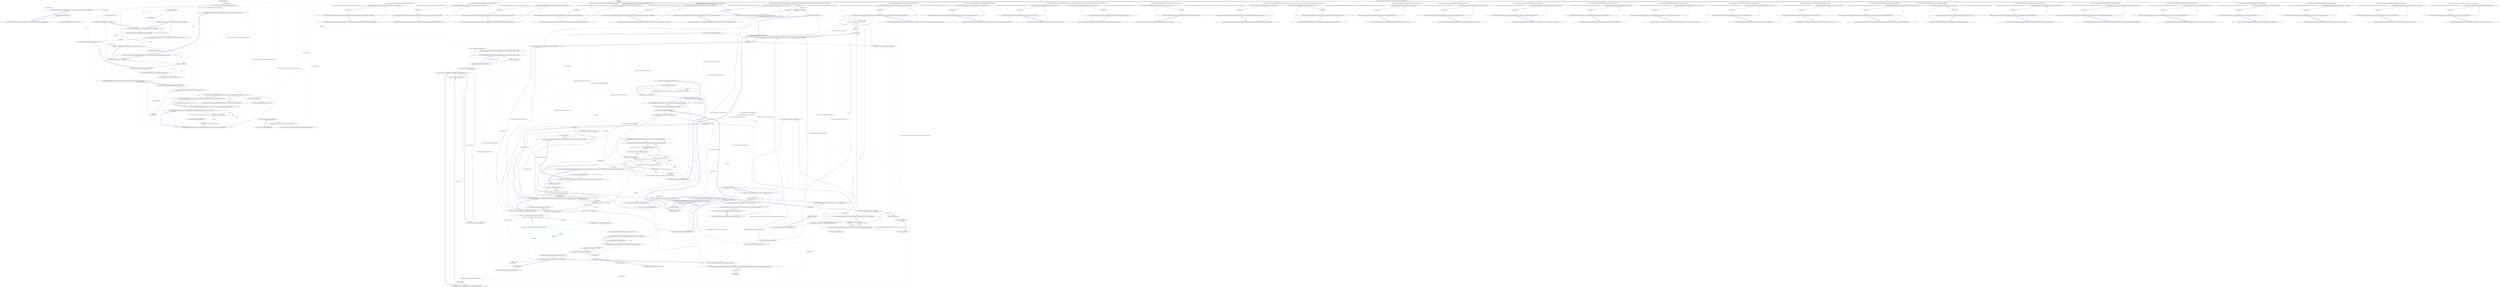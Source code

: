 digraph  {
m0_0 [label="Entry Nancy.BeforePipeline.BeforePipeline()", span="27-27", cluster="Nancy.BeforePipeline.BeforePipeline()", file="DefaultRouteSegmentExtractorFixture.cs"];
m0_1 [label="this.pipelineItems = new List<Func<NancyContext, Response>>()", span="29-29", cluster="Nancy.BeforePipeline.BeforePipeline()", file="DefaultRouteSegmentExtractorFixture.cs"];
m0_2 [label="Exit Nancy.BeforePipeline.BeforePipeline()", span="27-27", cluster="Nancy.BeforePipeline.BeforePipeline()", file="DefaultRouteSegmentExtractorFixture.cs"];
m0_3 [label="Entry Nancy.Routing.DefaultRouteSegmentExtractor.DefaultRouteSegmentExtractor()", span="21-21", cluster="Nancy.Routing.DefaultRouteSegmentExtractor.DefaultRouteSegmentExtractor()", file="DefaultRouteSegmentExtractorFixture.cs"];
m0_30 [label="result[1].ShouldEqual(''(?<name>/sub/path/[A-Z]*)'')", span="60-60", cluster="Nancy.Tests.Unit.Routing.DefaultRouteSegmentExtractorFixture.Should_extract_regex_with_segments_that_contains_paths()", file="DefaultRouteSegmentExtractorFixture.cs"];
m0_17 [label="Entry Nancy.BeforePipeline.operator +(Nancy.BeforePipeline, Nancy.BeforePipeline)", span="61-61", cluster="Nancy.BeforePipeline.operator +(Nancy.BeforePipeline, Nancy.BeforePipeline)", file="DefaultRouteSegmentExtractorFixture.cs"];
m0_23 [label="Response returnValue = null", span="79-79", cluster="Nancy.BeforePipeline.Invoke(Nancy.NancyContext)", color=green, community=0, file="DefaultRouteSegmentExtractorFixture.cs"];
m0_19 [label="return pipelineToAddTo;", span="64-64", cluster="Nancy.BeforePipeline.operator +(Nancy.BeforePipeline, Nancy.BeforePipeline)", file="DefaultRouteSegmentExtractorFixture.cs"];
m0_22 [label="Entry Nancy.BeforePipeline.Invoke(Nancy.NancyContext)", span="77-77", cluster="Nancy.BeforePipeline.Invoke(Nancy.NancyContext)", file="DefaultRouteSegmentExtractorFixture.cs"];
m0_18 [label="pipelineToAddTo.pipelineItems.AddRange(pipelineToAdd.pipelineItems)", span="63-63", cluster="Nancy.BeforePipeline.operator +(Nancy.BeforePipeline, Nancy.BeforePipeline)", file="DefaultRouteSegmentExtractorFixture.cs"];
m0_20 [label="Exit Nancy.BeforePipeline.operator +(Nancy.BeforePipeline, Nancy.BeforePipeline)", span="61-61", cluster="Nancy.BeforePipeline.operator +(Nancy.BeforePipeline, Nancy.BeforePipeline)", file="DefaultRouteSegmentExtractorFixture.cs"];
m0_21 [label="Entry System.Collections.Generic.List<T>.AddRange(System.Collections.Generic.IEnumerable<T>)", span="0-0", cluster="System.Collections.Generic.List<T>.AddRange(System.Collections.Generic.IEnumerable<T>)", file="DefaultRouteSegmentExtractorFixture.cs"];
m0_24 [label="var enumerator = this.PipelineItems.GetEnumerator()", span="81-81", cluster="Nancy.BeforePipeline.Invoke(Nancy.NancyContext)", file="DefaultRouteSegmentExtractorFixture.cs"];
m0_4 [label="Entry Nancy.BeforePipeline.implicit operator System.Func<Nancy.NancyContext, Nancy.Response>(Nancy.BeforePipeline)", span="43-43", cluster="Nancy.BeforePipeline.implicit operator System.Func<Nancy.NancyContext, Nancy.Response>(Nancy.BeforePipeline)", file="DefaultRouteSegmentExtractorFixture.cs"];
m0_8 [label="var pipeline = new BeforePipeline()", span="50-50", cluster="Nancy.BeforePipeline.implicit operator Nancy.BeforePipeline(System.Func<Nancy.NancyContext, Nancy.Response>)", file="DefaultRouteSegmentExtractorFixture.cs"];
m0_9 [label="pipeline.AddItemToEndOfPipeline(func)", span="51-51", cluster="Nancy.BeforePipeline.implicit operator Nancy.BeforePipeline(System.Func<Nancy.NancyContext, Nancy.Response>)", file="DefaultRouteSegmentExtractorFixture.cs"];
m0_10 [label="return pipeline;", span="52-52", cluster="Nancy.BeforePipeline.implicit operator Nancy.BeforePipeline(System.Func<Nancy.NancyContext, Nancy.Response>)", file="DefaultRouteSegmentExtractorFixture.cs"];
m0_11 [label="Exit Nancy.BeforePipeline.implicit operator Nancy.BeforePipeline(System.Func<Nancy.NancyContext, Nancy.Response>)", span="48-48", cluster="Nancy.BeforePipeline.implicit operator Nancy.BeforePipeline(System.Func<Nancy.NancyContext, Nancy.Response>)", file="DefaultRouteSegmentExtractorFixture.cs"];
m0_6 [label="Exit Nancy.BeforePipeline.implicit operator System.Func<Nancy.NancyContext, Nancy.Response>(Nancy.BeforePipeline)", span="43-43", cluster="Nancy.BeforePipeline.implicit operator System.Func<Nancy.NancyContext, Nancy.Response>(Nancy.BeforePipeline)", file="DefaultRouteSegmentExtractorFixture.cs"];
m0_7 [label="Entry Nancy.BeforePipeline.implicit operator Nancy.BeforePipeline(System.Func<Nancy.NancyContext, Nancy.Response>)", span="48-48", cluster="Nancy.BeforePipeline.implicit operator Nancy.BeforePipeline(System.Func<Nancy.NancyContext, Nancy.Response>)", file="DefaultRouteSegmentExtractorFixture.cs"];
m0_5 [label="return pipeline.Invoke;", span="45-45", cluster="Nancy.BeforePipeline.implicit operator System.Func<Nancy.NancyContext, Nancy.Response>(Nancy.BeforePipeline)", file="DefaultRouteSegmentExtractorFixture.cs", color=red, community=0];
m0_12 [label="Entry Nancy.BeforePipeline.AddItemToEndOfPipeline(System.Func<Nancy.NancyContext, Nancy.Response>)", span="105-105", cluster="Nancy.BeforePipeline.AddItemToEndOfPipeline(System.Func<Nancy.NancyContext, Nancy.Response>)", file="DefaultRouteSegmentExtractorFixture.cs"];
m0_16 [label="Exit Nancy.BeforePipeline.operator +(Nancy.BeforePipeline, System.Func<Nancy.NancyContext, Nancy.Response>)", span="55-55", cluster="Nancy.BeforePipeline.operator +(Nancy.BeforePipeline, System.Func<Nancy.NancyContext, Nancy.Response>)", file="DefaultRouteSegmentExtractorFixture.cs"];
m0_31 [label="result[3].ShouldEqual(''again'')", span="61-61", cluster="Nancy.Tests.Unit.Routing.DefaultRouteSegmentExtractorFixture.Should_extract_regex_with_segments_that_contains_paths()", file="DefaultRouteSegmentExtractorFixture.cs"];
m0_15 [label="return pipeline;", span="58-58", cluster="Nancy.BeforePipeline.operator +(Nancy.BeforePipeline, System.Func<Nancy.NancyContext, Nancy.Response>)", file="DefaultRouteSegmentExtractorFixture.cs"];
m0_32 [label="Exit Nancy.Tests.Unit.Routing.DefaultRouteSegmentExtractorFixture.Should_extract_regex_with_segments_that_contains_paths()", span="49-49", cluster="Nancy.Tests.Unit.Routing.DefaultRouteSegmentExtractorFixture.Should_extract_regex_with_segments_that_contains_paths()", file="DefaultRouteSegmentExtractorFixture.cs"];
m0_33 [label="Nancy.Tests.Unit.Routing.DefaultRouteSegmentExtractorFixture", span="", cluster="Nancy.BeforePipeline.AddItemToStartOfPipeline(System.Func<Nancy.NancyContext, Nancy.Response>)", file="DefaultRouteSegmentExtractorFixture.cs"];
m0_34 [label="Exit Nancy.BeforePipeline.AddItemToStartOfPipeline(System.Func<Nancy.NancyContext, Nancy.Response>)", span="96-96", cluster="Nancy.BeforePipeline.AddItemToStartOfPipeline(System.Func<Nancy.NancyContext, Nancy.Response>)", file="DefaultRouteSegmentExtractorFixture.cs"];
m0_41 [label="Entry System.Collections.Generic.List<T>.Insert(int, T)", span="0-0", cluster="System.Collections.Generic.List<T>.Insert(int, T)", file="DefaultRouteSegmentExtractorFixture.cs"];
m0_25 [label="returnValue == null && enumerator.MoveNext()", span="83-83", cluster="Nancy.BeforePipeline.Invoke(Nancy.NancyContext)", file="DefaultRouteSegmentExtractorFixture.cs"];
m0_29 [label="Entry System.Collections.Generic.IEnumerable<T>.GetEnumerator()", span="0-0", cluster="System.Collections.Generic.IEnumerable<T>.GetEnumerator()", file="DefaultRouteSegmentExtractorFixture.cs"];
m0_27 [label="return returnValue;", span="89-89", cluster="Nancy.BeforePipeline.Invoke(Nancy.NancyContext)", file="DefaultRouteSegmentExtractorFixture.cs"];
m0_28 [label="Exit Nancy.BeforePipeline.Invoke(Nancy.NancyContext)", span="77-77", cluster="Nancy.BeforePipeline.Invoke(Nancy.NancyContext)", file="DefaultRouteSegmentExtractorFixture.cs"];
m0_26 [label="returnValue = enumerator.Current.Invoke(context)", span="85-85", cluster="Nancy.BeforePipeline.Invoke(Nancy.NancyContext)", file="DefaultRouteSegmentExtractorFixture.cs"];
m0_36 [label="this.pipelineItems.Add(item)", span="107-107", cluster="Nancy.BeforePipeline.AddItemToEndOfPipeline(System.Func<Nancy.NancyContext, Nancy.Response>)", file="DefaultRouteSegmentExtractorFixture.cs"];
m0_37 [label="Exit Nancy.BeforePipeline.AddItemToEndOfPipeline(System.Func<Nancy.NancyContext, Nancy.Response>)", span="105-105", cluster="Nancy.BeforePipeline.AddItemToEndOfPipeline(System.Func<Nancy.NancyContext, Nancy.Response>)", file="DefaultRouteSegmentExtractorFixture.cs"];
m0_13 [label="Entry Nancy.Routing.DefaultRouteSegmentExtractor.Extract(string)", span="28-28", cluster="Nancy.Routing.DefaultRouteSegmentExtractor.Extract(string)", file="DefaultRouteSegmentExtractorFixture.cs"];
m0_14 [label="Entry System.Collections.Generic.IEnumerable<TSource>.ToArray<TSource>()", span="0-0", cluster="System.Collections.Generic.IEnumerable<TSource>.ToArray<TSource>()", file="DefaultRouteSegmentExtractorFixture.cs"];
m0_38 [label="Entry System.Collections.Generic.List<T>.Add(T)", span="0-0", cluster="System.Collections.Generic.List<T>.Add(T)", file="DefaultRouteSegmentExtractorFixture.cs"];
m0_35 [label="Entry Nancy.BeforePipeline.InsertItemAtPipelineIndex(int, System.Func<Nancy.NancyContext, Nancy.Response>)", span="115-115", cluster="Nancy.BeforePipeline.InsertItemAtPipelineIndex(int, System.Func<Nancy.NancyContext, Nancy.Response>)", file="DefaultRouteSegmentExtractorFixture.cs"];
m0_39 [label="this.pipelineItems.Insert(index, item)", span="117-117", cluster="Nancy.BeforePipeline.InsertItemAtPipelineIndex(int, System.Func<Nancy.NancyContext, Nancy.Response>)", file="DefaultRouteSegmentExtractorFixture.cs"];
m0_40 [label="Exit Nancy.BeforePipeline.InsertItemAtPipelineIndex(int, System.Func<Nancy.NancyContext, Nancy.Response>)", span="115-115", cluster="Nancy.BeforePipeline.InsertItemAtPipelineIndex(int, System.Func<Nancy.NancyContext, Nancy.Response>)", file="DefaultRouteSegmentExtractorFixture.cs"];
m0_42 [label="Nancy.BeforePipeline", span="", file="DefaultRouteSegmentExtractorFixture.cs"];
m1_109 [label=fakeEngine, span="", cluster="Nancy.Testing.Fakes.FakeNancyBootstrapper.FakeNancyBootstrapperConfigurator.ContextFactory<T>()", file="NancyInternalConfiguration.cs"];
m1_110 [label=fakeBootstrapper, span="", cluster="Nancy.Testing.Fakes.FakeNancyBootstrapper.FakeNancyBootstrapperConfigurator.ContextFactory<T>()", color=red, community=0, file="NancyInternalConfiguration.cs"];
m1_111 [label="return this;", span="264-264", cluster="Nancy.Testing.Fakes.FakeNancyBootstrapper.FakeNancyBootstrapperConfigurator.ContextFactory<T>()", file="NancyInternalConfiguration.cs"];
m1_112 [label="Exit Nancy.Testing.Fakes.FakeNancyBootstrapper.FakeNancyBootstrapperConfigurator.ContextFactory<T>()", span="261-261", cluster="Nancy.Testing.Fakes.FakeNancyBootstrapper.FakeNancyBootstrapperConfigurator.ContextFactory<T>()", file="NancyInternalConfiguration.cs"];
m1_133 [label="Entry Nancy.Testing.Fakes.FakeNancyBootstrapper.FakeNancyBootstrapperConfigurator.ModuleBuilder<T>()", span="327-327", cluster="Nancy.Testing.Fakes.FakeNancyBootstrapper.FakeNancyBootstrapperConfigurator.ModuleBuilder<T>()", file="NancyInternalConfiguration.cs"];
m1_134 [label="this.bootstrapper.configuredDefaults[typeof(INancyModuleBuilder)] = typeof(T)", span="329-329", cluster="Nancy.Testing.Fakes.FakeNancyBootstrapper.FakeNancyBootstrapperConfigurator.ModuleBuilder<T>()", file="NancyInternalConfiguration.cs"];
m1_135 [label="return this;", span="330-330", cluster="Nancy.Testing.Fakes.FakeNancyBootstrapper.FakeNancyBootstrapperConfigurator.ModuleBuilder<T>()", file="NancyInternalConfiguration.cs"];
m1_136 [label="Exit Nancy.Testing.Fakes.FakeNancyBootstrapper.FakeNancyBootstrapperConfigurator.ModuleBuilder<T>()", span="327-327", cluster="Nancy.Testing.Fakes.FakeNancyBootstrapper.FakeNancyBootstrapperConfigurator.ModuleBuilder<T>()", file="NancyInternalConfiguration.cs"];
m1_165 [label="Entry Nancy.Testing.Fakes.FakeNancyBootstrapper.FakeNancyBootstrapperConfigurator.RouteCacheProvider<T>()", span="415-415", cluster="Nancy.Testing.Fakes.FakeNancyBootstrapper.FakeNancyBootstrapperConfigurator.RouteCacheProvider<T>()", file="NancyInternalConfiguration.cs"];
m1_166 [label="this.bootstrapper.configuredDefaults[typeof(IRouteCacheProvider)] = typeof(T)", span="417-417", cluster="Nancy.Testing.Fakes.FakeNancyBootstrapper.FakeNancyBootstrapperConfigurator.RouteCacheProvider<T>()", file="NancyInternalConfiguration.cs"];
m1_167 [label="return this;", span="418-418", cluster="Nancy.Testing.Fakes.FakeNancyBootstrapper.FakeNancyBootstrapperConfigurator.RouteCacheProvider<T>()", file="NancyInternalConfiguration.cs"];
m1_168 [label="Exit Nancy.Testing.Fakes.FakeNancyBootstrapper.FakeNancyBootstrapperConfigurator.RouteCacheProvider<T>()", span="415-415", cluster="Nancy.Testing.Fakes.FakeNancyBootstrapper.FakeNancyBootstrapperConfigurator.RouteCacheProvider<T>()", file="NancyInternalConfiguration.cs"];
m1_177 [label="Entry Nancy.Testing.Fakes.FakeNancyBootstrapper.FakeNancyBootstrapperConfigurator.RoutePatternMatcher(Nancy.Routing.IRoutePatternMatcher)", span="448-448", cluster="Nancy.Testing.Fakes.FakeNancyBootstrapper.FakeNancyBootstrapperConfigurator.RoutePatternMatcher(Nancy.Routing.IRoutePatternMatcher)", file="NancyInternalConfiguration.cs"];
m1_178 [label="this.bootstrapper.configuredInstances[typeof(IRoutePatternMatcher)] = routePatternMatcher", span="450-450", cluster="Nancy.Testing.Fakes.FakeNancyBootstrapper.FakeNancyBootstrapperConfigurator.RoutePatternMatcher(Nancy.Routing.IRoutePatternMatcher)", file="NancyInternalConfiguration.cs"];
m1_179 [label="return this;", span="451-451", cluster="Nancy.Testing.Fakes.FakeNancyBootstrapper.FakeNancyBootstrapperConfigurator.RoutePatternMatcher(Nancy.Routing.IRoutePatternMatcher)", file="NancyInternalConfiguration.cs"];
m1_180 [label="Exit Nancy.Testing.Fakes.FakeNancyBootstrapper.FakeNancyBootstrapperConfigurator.RoutePatternMatcher(Nancy.Routing.IRoutePatternMatcher)", span="448-448", cluster="Nancy.Testing.Fakes.FakeNancyBootstrapper.FakeNancyBootstrapperConfigurator.RoutePatternMatcher(Nancy.Routing.IRoutePatternMatcher)", file="NancyInternalConfiguration.cs"];
m1_103 [label="Entry Unk.AddServiceEndpoint", span="", cluster="Unk.AddServiceEndpoint", file="NancyInternalConfiguration.cs"];
m1_100 [label="Entry lambda expression", span="235-235", cluster="lambda expression", file="NancyInternalConfiguration.cs"];
m1_63 [label="Entry Nancy.Testing.Fakes.FakeNancyBootstrapper.RegisterInstances(TinyIoC.TinyIoCContainer, System.Collections.Generic.IEnumerable<Nancy.Bootstrapper.InstanceRegistration>)", span="170-170", cluster="Nancy.Testing.Fakes.FakeNancyBootstrapper.RegisterInstances(TinyIoC.TinyIoCContainer, System.Collections.Generic.IEnumerable<Nancy.Bootstrapper.InstanceRegistration>)", file="NancyInternalConfiguration.cs"];
m1_104 [label="Entry lambda expression", span="236-236", cluster="lambda expression", file="NancyInternalConfiguration.cs"];
m1_37 [label="nancyRequest = (Request)f.Arguments[0]", span="42-42", cluster="lambda expression", file="NancyInternalConfiguration.cs"];
m1_92 [label="var host = new WebServiceHost(\r\n                new NancyWcfGenericService(nancyBootstrapper),\r\n                BaseUri)", span="143-145", cluster="Nancy.Hosting.Wcf.Tests.NancyWcfGenericServiceFixture.CreateAndOpenWebServiceHost(Nancy.Bootstrapper.INancyBootstrapper)", file="NancyInternalConfiguration.cs"];
m1_213 [label="Entry Nancy.Testing.Fakes.FakeNancyBootstrapper.FakeNancyBootstrapperConfigurator.ViewLocator<T>()", span="547-547", cluster="Nancy.Testing.Fakes.FakeNancyBootstrapper.FakeNancyBootstrapperConfigurator.ViewLocator<T>()", file="NancyInternalConfiguration.cs"];
m1_214 [label="this.bootstrapper.configuredDefaults[typeof(IViewLocator)] = typeof(T)", span="549-549", cluster="Nancy.Testing.Fakes.FakeNancyBootstrapper.FakeNancyBootstrapperConfigurator.ViewLocator<T>()", file="NancyInternalConfiguration.cs"];
m1_215 [label="return this;", span="550-550", cluster="Nancy.Testing.Fakes.FakeNancyBootstrapper.FakeNancyBootstrapperConfigurator.ViewLocator<T>()", file="NancyInternalConfiguration.cs"];
m1_216 [label="Exit Nancy.Testing.Fakes.FakeNancyBootstrapper.FakeNancyBootstrapperConfigurator.ViewLocator<T>()", span="547-547", cluster="Nancy.Testing.Fakes.FakeNancyBootstrapper.FakeNancyBootstrapperConfigurator.ViewLocator<T>()", file="NancyInternalConfiguration.cs"];
m1_102 [label="Exit lambda expression", span="235-235", cluster="lambda expression", file="NancyInternalConfiguration.cs"];
m1_52 [label="Entry Nancy.Hosting.Wcf.Tests.NancyWcfGenericServiceFixture.Should_be_able_to_post_body_to_selfhost()", span="81-81", cluster="Nancy.Hosting.Wcf.Tests.NancyWcfGenericServiceFixture.Should_be_able_to_post_body_to_selfhost()", file="NancyInternalConfiguration.cs"];
m1_53 [label="CreateAndOpenWebServiceHost()", span="83-83", cluster="Nancy.Hosting.Wcf.Tests.NancyWcfGenericServiceFixture.Should_be_able_to_post_body_to_selfhost()", file="NancyInternalConfiguration.cs"];
m1_54 [label="string testBody = ''This is the body of the request''", span="85-85", cluster="Nancy.Hosting.Wcf.Tests.NancyWcfGenericServiceFixture.Should_be_able_to_post_body_to_selfhost()", file="NancyInternalConfiguration.cs"];
m1_55 [label="var request = \r\n                    WebRequest.Create(new Uri(BaseUri, ''rel''))", span="87-88", cluster="Nancy.Hosting.Wcf.Tests.NancyWcfGenericServiceFixture.Should_be_able_to_post_body_to_selfhost()", file="NancyInternalConfiguration.cs"];
m1_64 [label="Entry System.IO.StreamWriter.Write(string)", span="0-0", cluster="System.IO.StreamWriter.Write(string)", file="NancyInternalConfiguration.cs"];
m1_65 [label="Entry Nancy.Hosting.Wcf.Tests.NancyWcfGenericServiceFixture.Should_nancyrequest_contain_hostname_port_and_scheme()", span="103-103", cluster="Nancy.Hosting.Wcf.Tests.NancyWcfGenericServiceFixture.Should_nancyrequest_contain_hostname_port_and_scheme()", file="NancyInternalConfiguration.cs"];
m1_66 [label="Request nancyRequest = null", span="106-106", cluster="Nancy.Hosting.Wcf.Tests.NancyWcfGenericServiceFixture.Should_nancyrequest_contain_hostname_port_and_scheme()", file="NancyInternalConfiguration.cs"];
m1_2 [label="var request = WebRequest.Create(new Uri(BaseUri, ''rel/header/?query=value''))", span="29-29", cluster="Nancy.Hosting.Wcf.Tests.NancyWcfGenericServiceFixture.Should_be_able_to_get_any_header_from_selfhost()", file="NancyInternalConfiguration.cs"];
m1_3 [label="request.Method = ''GET''", span="30-30", cluster="Nancy.Hosting.Wcf.Tests.NancyWcfGenericServiceFixture.Should_be_able_to_get_any_header_from_selfhost()", file="NancyInternalConfiguration.cs"];
m1_7 [label="Entry System.Uri.Uri(System.Uri, string)", span="0-0", cluster="System.Uri.Uri(System.Uri, string)", file="NancyInternalConfiguration.cs"];
m1_9 [label="Entry System.Net.WebRequest.GetResponse()", span="0-0", cluster="System.Net.WebRequest.GetResponse()", color=red, community=0, file="NancyInternalConfiguration.cs"];
m1_4 [label="request.GetResponse().Headers[''X-Some-Header''].ShouldEqual(''Some value'')", span="32-32", cluster="Nancy.Hosting.Wcf.Tests.NancyWcfGenericServiceFixture.Should_be_able_to_get_any_header_from_selfhost()", file="NancyInternalConfiguration.cs"];
m1_5 [label="Exit Nancy.Hosting.Wcf.Tests.NancyWcfGenericServiceFixture.Should_be_able_to_get_any_header_from_selfhost()", span="25-25", cluster="Nancy.Hosting.Wcf.Tests.NancyWcfGenericServiceFixture.Should_be_able_to_get_any_header_from_selfhost()", file="NancyInternalConfiguration.cs"];
m1_6 [label="Entry Nancy.Hosting.Wcf.Tests.NancyWcfGenericServiceFixture.CreateAndOpenWebServiceHost(Nancy.Bootstrapper.INancyBootstrapper)", span="136-136", cluster="Nancy.Hosting.Wcf.Tests.NancyWcfGenericServiceFixture.CreateAndOpenWebServiceHost(Nancy.Bootstrapper.INancyBootstrapper)", file="NancyInternalConfiguration.cs"];
m1_8 [label="Entry System.Net.WebRequest.Create(System.Uri)", span="0-0", cluster="System.Net.WebRequest.Create(System.Uri)", file="NancyInternalConfiguration.cs"];
m1_10 [label="Entry object.ShouldEqual(object)", span="95-95", cluster="object.ShouldEqual(object)", file="NancyInternalConfiguration.cs"];
m1_137 [label="Entry Nancy.Testing.Fakes.FakeNancyBootstrapper.FakeNancyBootstrapperConfigurator.ModuleBuilder(Nancy.Routing.INancyModuleBuilder)", span="338-338", cluster="Nancy.Testing.Fakes.FakeNancyBootstrapper.FakeNancyBootstrapperConfigurator.ModuleBuilder(Nancy.Routing.INancyModuleBuilder)", file="NancyInternalConfiguration.cs"];
m1_138 [label="this.bootstrapper.configuredInstances[typeof(INancyModuleBuilder)] = nancyModuleBuilder", span="340-340", cluster="Nancy.Testing.Fakes.FakeNancyBootstrapper.FakeNancyBootstrapperConfigurator.ModuleBuilder(Nancy.Routing.INancyModuleBuilder)", file="NancyInternalConfiguration.cs"];
m1_139 [label="return this;", span="341-341", cluster="Nancy.Testing.Fakes.FakeNancyBootstrapper.FakeNancyBootstrapperConfigurator.ModuleBuilder(Nancy.Routing.INancyModuleBuilder)", file="NancyInternalConfiguration.cs"];
m1_140 [label="Exit Nancy.Testing.Fakes.FakeNancyBootstrapper.FakeNancyBootstrapperConfigurator.ModuleBuilder(Nancy.Routing.INancyModuleBuilder)", span="338-338", cluster="Nancy.Testing.Fakes.FakeNancyBootstrapper.FakeNancyBootstrapperConfigurator.ModuleBuilder(Nancy.Routing.INancyModuleBuilder)", file="NancyInternalConfiguration.cs"];
m1_113 [label="Entry Nancy.Testing.Fakes.FakeNancyBootstrapper.FakeNancyBootstrapperConfigurator.ContextFactory(Nancy.INancyContextFactory)", span="272-272", cluster="Nancy.Testing.Fakes.FakeNancyBootstrapper.FakeNancyBootstrapperConfigurator.ContextFactory(Nancy.INancyContextFactory)", file="NancyInternalConfiguration.cs"];
m1_114 [label="this.bootstrapper.configuredInstances[typeof(INancyContextFactory)] = nancyContextFactory", span="274-274", cluster="Nancy.Testing.Fakes.FakeNancyBootstrapper.FakeNancyBootstrapperConfigurator.ContextFactory(Nancy.INancyContextFactory)", file="NancyInternalConfiguration.cs"];
m1_115 [label="return this;", span="275-275", cluster="Nancy.Testing.Fakes.FakeNancyBootstrapper.FakeNancyBootstrapperConfigurator.ContextFactory(Nancy.INancyContextFactory)", file="NancyInternalConfiguration.cs"];
m1_116 [label="Exit Nancy.Testing.Fakes.FakeNancyBootstrapper.FakeNancyBootstrapperConfigurator.ContextFactory(Nancy.INancyContextFactory)", span="272-272", cluster="Nancy.Testing.Fakes.FakeNancyBootstrapper.FakeNancyBootstrapperConfigurator.ContextFactory(Nancy.INancyContextFactory)", file="NancyInternalConfiguration.cs"];
m1_169 [label="Entry Nancy.Testing.Fakes.FakeNancyBootstrapper.FakeNancyBootstrapperConfigurator.RouteCacheProvider(Nancy.Routing.IRouteCacheProvider)", span="426-426", cluster="Nancy.Testing.Fakes.FakeNancyBootstrapper.FakeNancyBootstrapperConfigurator.RouteCacheProvider(Nancy.Routing.IRouteCacheProvider)", file="NancyInternalConfiguration.cs"];
m1_170 [label="this.bootstrapper.configuredInstances[typeof(IRouteCacheProvider)] = routeCacheProvider", span="428-428", cluster="Nancy.Testing.Fakes.FakeNancyBootstrapper.FakeNancyBootstrapperConfigurator.RouteCacheProvider(Nancy.Routing.IRouteCacheProvider)", file="NancyInternalConfiguration.cs"];
m1_171 [label="return this;", span="429-429", cluster="Nancy.Testing.Fakes.FakeNancyBootstrapper.FakeNancyBootstrapperConfigurator.RouteCacheProvider(Nancy.Routing.IRouteCacheProvider)", file="NancyInternalConfiguration.cs"];
m1_172 [label="Exit Nancy.Testing.Fakes.FakeNancyBootstrapper.FakeNancyBootstrapperConfigurator.RouteCacheProvider(Nancy.Routing.IRouteCacheProvider)", span="426-426", cluster="Nancy.Testing.Fakes.FakeNancyBootstrapper.FakeNancyBootstrapperConfigurator.RouteCacheProvider(Nancy.Routing.IRouteCacheProvider)", file="NancyInternalConfiguration.cs"];
m1_91 [label="nancyBootstrapper = new DefaultNancyBootstrapper()", span="140-140", cluster="Nancy.Hosting.Wcf.Tests.NancyWcfGenericServiceFixture.CreateAndOpenWebServiceHost(Nancy.Bootstrapper.INancyBootstrapper)", file="NancyInternalConfiguration.cs"];
m1_88 [label="fakeBootstrapper.GetEngine()", span="112-112", cluster="lambda expression", file="NancyInternalConfiguration.cs"];
m1_185 [label="Entry Nancy.Testing.Fakes.FakeNancyBootstrapper.FakeNancyBootstrapperConfigurator.RouteResolver(Nancy.Routing.IRouteResolver)", span="470-470", cluster="Nancy.Testing.Fakes.FakeNancyBootstrapper.FakeNancyBootstrapperConfigurator.RouteResolver(Nancy.Routing.IRouteResolver)", file="NancyInternalConfiguration.cs"];
m1_186 [label="this.bootstrapper.configuredInstances[typeof(IRouteResolver)] = routeResolver", span="472-472", cluster="Nancy.Testing.Fakes.FakeNancyBootstrapper.FakeNancyBootstrapperConfigurator.RouteResolver(Nancy.Routing.IRouteResolver)", file="NancyInternalConfiguration.cs"];
m1_187 [label="return this;", span="473-473", cluster="Nancy.Testing.Fakes.FakeNancyBootstrapper.FakeNancyBootstrapperConfigurator.RouteResolver(Nancy.Routing.IRouteResolver)", file="NancyInternalConfiguration.cs"];
m1_188 [label="Exit Nancy.Testing.Fakes.FakeNancyBootstrapper.FakeNancyBootstrapperConfigurator.RouteResolver(Nancy.Routing.IRouteResolver)", span="470-470", cluster="Nancy.Testing.Fakes.FakeNancyBootstrapper.FakeNancyBootstrapperConfigurator.RouteResolver(Nancy.Routing.IRouteResolver)", file="NancyInternalConfiguration.cs"];
m1_67 [label="var fakeEngine = A.Fake<INancyEngine>()", span="107-107", cluster="Nancy.Hosting.Wcf.Tests.NancyWcfGenericServiceFixture.Should_nancyrequest_contain_hostname_port_and_scheme()", file="NancyInternalConfiguration.cs"];
m1_21 [label=WebException, span="55-55", cluster="Nancy.Hosting.Wcf.Tests.NancyWcfGenericServiceFixture.Should_set_query_string_and_uri_correctly()", file="NancyInternalConfiguration.cs"];
m1_22 [label="nancyRequest.Path.ShouldEqual(''/test/stuff'')", span="61-61", cluster="Nancy.Hosting.Wcf.Tests.NancyWcfGenericServiceFixture.Should_set_query_string_and_uri_correctly()", file="NancyInternalConfiguration.cs"];
m1_23 [label="Assert.True(nancyRequest.Query.query.HasValue)", span="62-62", cluster="Nancy.Hosting.Wcf.Tests.NancyWcfGenericServiceFixture.Should_set_query_string_and_uri_correctly()", file="NancyInternalConfiguration.cs"];
m1_201 [label="Entry Nancy.Testing.Fakes.FakeNancyBootstrapper.FakeNancyBootstrapperConfigurator.ViewEngines(params Nancy.ViewEngines.IViewEngine[])", span="514-514", cluster="Nancy.Testing.Fakes.FakeNancyBootstrapper.FakeNancyBootstrapperConfigurator.ViewEngines(params Nancy.ViewEngines.IViewEngine[])", file="NancyInternalConfiguration.cs"];
m1_202 [label="this.bootstrapper.configuredEnumerableInstances[typeof(IViewEngine)] = viewEngines", span="516-516", cluster="Nancy.Testing.Fakes.FakeNancyBootstrapper.FakeNancyBootstrapperConfigurator.ViewEngines(params Nancy.ViewEngines.IViewEngine[])", file="NancyInternalConfiguration.cs"];
m1_203 [label="return this;", span="517-517", cluster="Nancy.Testing.Fakes.FakeNancyBootstrapper.FakeNancyBootstrapperConfigurator.ViewEngines(params Nancy.ViewEngines.IViewEngine[])", file="NancyInternalConfiguration.cs"];
m1_204 [label="Exit Nancy.Testing.Fakes.FakeNancyBootstrapper.FakeNancyBootstrapperConfigurator.ViewEngines(params Nancy.ViewEngines.IViewEngine[])", span="514-514", cluster="Nancy.Testing.Fakes.FakeNancyBootstrapper.FakeNancyBootstrapperConfigurator.ViewEngines(params Nancy.ViewEngines.IViewEngine[])", file="NancyInternalConfiguration.cs"];
m1_14 [label="A.CallTo(() => fakeEngine.HandleRequest(A<Request>.Ignored))\r\n                .Invokes((f) => nancyRequest = (Request)f.Arguments[0])", span="41-42", cluster="Nancy.Hosting.Wcf.Tests.NancyWcfGenericServiceFixture.Should_set_query_string_and_uri_correctly()", file="NancyInternalConfiguration.cs"];
m1_15 [label="var fakeBootstrapper = A.Fake<INancyBootstrapper>()", span="43-43", cluster="Nancy.Hosting.Wcf.Tests.NancyWcfGenericServiceFixture.Should_set_query_string_and_uri_correctly()", file="NancyInternalConfiguration.cs"];
m1_16 [label="A.CallTo(() => fakeBootstrapper.GetEngine()).Returns(fakeEngine)", span="44-44", cluster="Nancy.Hosting.Wcf.Tests.NancyWcfGenericServiceFixture.Should_set_query_string_and_uri_correctly()", file="NancyInternalConfiguration.cs", color=green, community=0];
m1_47 [label="response.ShouldEqual(''This is the site route'')", span="76-76", cluster="Nancy.Hosting.Wcf.Tests.NancyWcfGenericServiceFixture.Should_be_able_to_get_from_selfhost()", file="NancyInternalConfiguration.cs"];
m1_48 [label="Exit Nancy.Hosting.Wcf.Tests.NancyWcfGenericServiceFixture.Should_be_able_to_get_from_selfhost()", span="67-67", cluster="Nancy.Hosting.Wcf.Tests.NancyWcfGenericServiceFixture.Should_be_able_to_get_from_selfhost()", file="NancyInternalConfiguration.cs"];
m1_49 [label="Entry System.IO.StreamReader.StreamReader(System.IO.Stream)", span="0-0", cluster="System.IO.StreamReader.StreamReader(System.IO.Stream)", file="NancyInternalConfiguration.cs"];
m1_50 [label="Entry System.Net.WebResponse.GetResponseStream()", span="0-0", cluster="System.Net.WebResponse.GetResponseStream()", file="NancyInternalConfiguration.cs"];
m1_161 [label="Entry Nancy.Testing.Fakes.FakeNancyBootstrapper.FakeNancyBootstrapperConfigurator.RouteCache(Nancy.Routing.IRouteCache)", span="404-404", cluster="Nancy.Testing.Fakes.FakeNancyBootstrapper.FakeNancyBootstrapperConfigurator.RouteCache(Nancy.Routing.IRouteCache)", file="NancyInternalConfiguration.cs"];
m1_162 [label="this.bootstrapper.configuredInstances[typeof(IRouteCache)] = routeCache", span="406-406", cluster="Nancy.Testing.Fakes.FakeNancyBootstrapper.FakeNancyBootstrapperConfigurator.RouteCache(Nancy.Routing.IRouteCache)", file="NancyInternalConfiguration.cs"];
m1_163 [label="return this;", span="407-407", cluster="Nancy.Testing.Fakes.FakeNancyBootstrapper.FakeNancyBootstrapperConfigurator.RouteCache(Nancy.Routing.IRouteCache)", file="NancyInternalConfiguration.cs"];
m1_164 [label="Exit Nancy.Testing.Fakes.FakeNancyBootstrapper.FakeNancyBootstrapperConfigurator.RouteCache(Nancy.Routing.IRouteCache)", span="404-404", cluster="Nancy.Testing.Fakes.FakeNancyBootstrapper.FakeNancyBootstrapperConfigurator.RouteCache(Nancy.Routing.IRouteCache)", file="NancyInternalConfiguration.cs"];
m1_225 [label="Entry Nancy.Testing.Fakes.FakeNancyBootstrapper.FakeNancyBootstrapperConfigurator.ViewLocationProvider(Nancy.ViewEngines.IViewLocationProvider)", span="580-580", cluster="Nancy.Testing.Fakes.FakeNancyBootstrapper.FakeNancyBootstrapperConfigurator.ViewLocationProvider(Nancy.ViewEngines.IViewLocationProvider)", file="NancyInternalConfiguration.cs"];
m1_226 [label="this.bootstrapper.configuredInstances[typeof(IViewLocationProvider)] = viewLocationProvider", span="582-582", cluster="Nancy.Testing.Fakes.FakeNancyBootstrapper.FakeNancyBootstrapperConfigurator.ViewLocationProvider(Nancy.ViewEngines.IViewLocationProvider)", file="NancyInternalConfiguration.cs"];
m1_227 [label="return this;", span="583-583", cluster="Nancy.Testing.Fakes.FakeNancyBootstrapper.FakeNancyBootstrapperConfigurator.ViewLocationProvider(Nancy.ViewEngines.IViewLocationProvider)", file="NancyInternalConfiguration.cs"];
m1_228 [label="Exit Nancy.Testing.Fakes.FakeNancyBootstrapper.FakeNancyBootstrapperConfigurator.ViewLocationProvider(Nancy.ViewEngines.IViewLocationProvider)", span="580-580", cluster="Nancy.Testing.Fakes.FakeNancyBootstrapper.FakeNancyBootstrapperConfigurator.ViewLocationProvider(Nancy.ViewEngines.IViewLocationProvider)", file="NancyInternalConfiguration.cs"];
m1_72 [label="var request = WebRequest.Create(BaseUri)", span="117-117", cluster="Nancy.Hosting.Wcf.Tests.NancyWcfGenericServiceFixture.Should_nancyrequest_contain_hostname_port_and_scheme()", file="NancyInternalConfiguration.cs"];
m1_145 [label="Entry Nancy.Testing.Fakes.FakeNancyBootstrapper.FakeNancyBootstrapperConfigurator.ResponseFormatter(Nancy.IResponseFormatter)", span="360-360", cluster="Nancy.Testing.Fakes.FakeNancyBootstrapper.FakeNancyBootstrapperConfigurator.ResponseFormatter(Nancy.IResponseFormatter)", file="NancyInternalConfiguration.cs"];
m1_146 [label="this.bootstrapper.configuredInstances[typeof(IResponseFormatter)] = responseFormatter", span="362-362", cluster="Nancy.Testing.Fakes.FakeNancyBootstrapper.FakeNancyBootstrapperConfigurator.ResponseFormatter(Nancy.IResponseFormatter)", file="NancyInternalConfiguration.cs"];
m1_147 [label="return this;", span="363-363", cluster="Nancy.Testing.Fakes.FakeNancyBootstrapper.FakeNancyBootstrapperConfigurator.ResponseFormatter(Nancy.IResponseFormatter)", file="NancyInternalConfiguration.cs"];
m1_148 [label="Exit Nancy.Testing.Fakes.FakeNancyBootstrapper.FakeNancyBootstrapperConfigurator.ResponseFormatter(Nancy.IResponseFormatter)", span="360-360", cluster="Nancy.Testing.Fakes.FakeNancyBootstrapper.FakeNancyBootstrapperConfigurator.ResponseFormatter(Nancy.IResponseFormatter)", file="NancyInternalConfiguration.cs"];
m1_117 [label="Entry Nancy.Testing.Fakes.FakeNancyBootstrapper.FakeNancyBootstrapperConfigurator.Engine<T>()", span="283-283", cluster="Nancy.Testing.Fakes.FakeNancyBootstrapper.FakeNancyBootstrapperConfigurator.Engine<T>()", file="NancyInternalConfiguration.cs"];
m1_118 [label="this.bootstrapper.configuredDefaults[typeof(INancyEngine)] = typeof(T)", span="285-285", cluster="Nancy.Testing.Fakes.FakeNancyBootstrapper.FakeNancyBootstrapperConfigurator.Engine<T>()", file="NancyInternalConfiguration.cs"];
m1_119 [label="return this;", span="286-286", cluster="Nancy.Testing.Fakes.FakeNancyBootstrapper.FakeNancyBootstrapperConfigurator.Engine<T>()", file="NancyInternalConfiguration.cs"];
m1_120 [label="Exit Nancy.Testing.Fakes.FakeNancyBootstrapper.FakeNancyBootstrapperConfigurator.Engine<T>()", span="283-283", cluster="Nancy.Testing.Fakes.FakeNancyBootstrapper.FakeNancyBootstrapperConfigurator.Engine<T>()", file="NancyInternalConfiguration.cs"];
m1_35 [label="Exit Nancy.Testing.Fakes.FakeNancyBootstrapper.ConfigureApplicationContainer(TinyIoC.TinyIoCContainer)", span="91-91", cluster="Nancy.Testing.Fakes.FakeNancyBootstrapper.ConfigureApplicationContainer(TinyIoC.TinyIoCContainer)", file="NancyInternalConfiguration.cs"];
m1_125 [label="Entry Nancy.Testing.Fakes.FakeNancyBootstrapper.FakeNancyBootstrapperConfigurator.ModuleKeyGenerator<T>()", span="305-305", cluster="Nancy.Testing.Fakes.FakeNancyBootstrapper.FakeNancyBootstrapperConfigurator.ModuleKeyGenerator<T>()", file="NancyInternalConfiguration.cs"];
m1_126 [label="this.bootstrapper.configuredDefaults[typeof(IModuleKeyGenerator)] = typeof(T)", span="307-307", cluster="Nancy.Testing.Fakes.FakeNancyBootstrapper.FakeNancyBootstrapperConfigurator.ModuleKeyGenerator<T>()", file="NancyInternalConfiguration.cs"];
m1_127 [label="return this;", span="308-308", cluster="Nancy.Testing.Fakes.FakeNancyBootstrapper.FakeNancyBootstrapperConfigurator.ModuleKeyGenerator<T>()", file="NancyInternalConfiguration.cs"];
m1_128 [label="Exit Nancy.Testing.Fakes.FakeNancyBootstrapper.FakeNancyBootstrapperConfigurator.ModuleKeyGenerator<T>()", span="305-305", cluster="Nancy.Testing.Fakes.FakeNancyBootstrapper.FakeNancyBootstrapperConfigurator.ModuleKeyGenerator<T>()", file="NancyInternalConfiguration.cs"];
m1_51 [label="Entry System.IO.StreamReader.ReadToEnd()", span="0-0", cluster="System.IO.StreamReader.ReadToEnd()", file="NancyInternalConfiguration.cs"];
m1_68 [label="var fakeBootstrapper = A.Fake<INancyBootstrapper>()", span="108-108", cluster="Nancy.Hosting.Wcf.Tests.NancyWcfGenericServiceFixture.Should_nancyrequest_contain_hostname_port_and_scheme()", file="NancyInternalConfiguration.cs"];
m1_69 [label="A.CallTo(() => fakeEngine.HandleRequest(A<Request>.Ignored))\r\n                .Invokes((f) => nancyRequest = (Request)f.Arguments[0])", span="110-111", cluster="Nancy.Hosting.Wcf.Tests.NancyWcfGenericServiceFixture.Should_nancyrequest_contain_hostname_port_and_scheme()", file="NancyInternalConfiguration.cs"];
m1_70 [label="A.CallTo(() => fakeBootstrapper.GetEngine()).Returns(fakeEngine)", span="112-112", cluster="Nancy.Hosting.Wcf.Tests.NancyWcfGenericServiceFixture.Should_nancyrequest_contain_hostname_port_and_scheme()", file="NancyInternalConfiguration.cs"];
m1_71 [label="CreateAndOpenWebServiceHost(fakeBootstrapper)", span="115-115", cluster="Nancy.Hosting.Wcf.Tests.NancyWcfGenericServiceFixture.Should_nancyrequest_contain_hostname_port_and_scheme()", file="NancyInternalConfiguration.cs"];
m1_44 [label="CreateAndOpenWebServiceHost()", span="69-69", cluster="Nancy.Hosting.Wcf.Tests.NancyWcfGenericServiceFixture.Should_be_able_to_get_from_selfhost()", file="NancyInternalConfiguration.cs"];
m1_45 [label="var reader =\r\n                    new StreamReader(WebRequest.Create(new Uri(BaseUri, ''rel'')).GetResponse().GetResponseStream())", span="71-72", cluster="Nancy.Hosting.Wcf.Tests.NancyWcfGenericServiceFixture.Should_be_able_to_get_from_selfhost()", file="NancyInternalConfiguration.cs"];
m1_46 [label="var response = reader.ReadToEnd()", span="74-74", cluster="Nancy.Hosting.Wcf.Tests.NancyWcfGenericServiceFixture.Should_be_able_to_get_from_selfhost()", file="NancyInternalConfiguration.cs"];
m1_74 [label="request.GetResponse()", span="122-122", cluster="Nancy.Hosting.Wcf.Tests.NancyWcfGenericServiceFixture.Should_nancyrequest_contain_hostname_port_and_scheme()", file="NancyInternalConfiguration.cs"];
m1_97 [label="return host;", span="157-157", cluster="Nancy.Hosting.Wcf.Tests.NancyWcfGenericServiceFixture.CreateAndOpenWebServiceHost(Nancy.Bootstrapper.INancyBootstrapper)", file="NancyInternalConfiguration.cs"];
m1_189 [label="Entry Nancy.Testing.Fakes.FakeNancyBootstrapper.FakeNancyBootstrapperConfigurator.ViewEngine<T>()", span="481-481", cluster="Nancy.Testing.Fakes.FakeNancyBootstrapper.FakeNancyBootstrapperConfigurator.ViewEngine<T>()", file="NancyInternalConfiguration.cs"];
m1_190 [label="this.bootstrapper.configuredEnumerableDefaults[typeof(IViewEngine)] = new[] { typeof(T) }", span="483-483", cluster="Nancy.Testing.Fakes.FakeNancyBootstrapper.FakeNancyBootstrapperConfigurator.ViewEngine<T>()", file="NancyInternalConfiguration.cs"];
m1_191 [label="return this;", span="484-484", cluster="Nancy.Testing.Fakes.FakeNancyBootstrapper.FakeNancyBootstrapperConfigurator.ViewEngine<T>()", file="NancyInternalConfiguration.cs"];
m1_192 [label="Exit Nancy.Testing.Fakes.FakeNancyBootstrapper.FakeNancyBootstrapperConfigurator.ViewEngine<T>()", span="481-481", cluster="Nancy.Testing.Fakes.FakeNancyBootstrapper.FakeNancyBootstrapperConfigurator.ViewEngine<T>()", file="NancyInternalConfiguration.cs"];
m1_85 [label="nancyRequest = (Request)f.Arguments[0]", span="111-111", cluster="lambda expression", file="NancyInternalConfiguration.cs"];
m1_86 [label="Exit lambda expression", span="111-111", cluster="lambda expression", file="NancyInternalConfiguration.cs"];
m1_87 [label="Entry lambda expression", span="112-112", cluster="lambda expression", file="NancyInternalConfiguration.cs"];
m1_0 [label="Entry Nancy.Testing.Fakes.FakeNancyBootstrapper.FakeNancyBootstrapper()", span="23-23", cluster="Nancy.Testing.Fakes.FakeNancyBootstrapper.FakeNancyBootstrapper()", file="NancyInternalConfiguration.cs"];
m1_1 [label="Exit Nancy.Testing.Fakes.FakeNancyBootstrapper.FakeNancyBootstrapper()", span="23-23", cluster="Nancy.Testing.Fakes.FakeNancyBootstrapper.FakeNancyBootstrapper()", file="NancyInternalConfiguration.cs"];
m1_101 [label="Entry Nancy.Hosting.Wcf.NancyWcfGenericService.NancyWcfGenericService(Nancy.Bootstrapper.INancyBootstrapper)", span="37-37", cluster="Nancy.Hosting.Wcf.NancyWcfGenericService.NancyWcfGenericService(Nancy.Bootstrapper.INancyBootstrapper)", file="NancyInternalConfiguration.cs"];
m1_105 [label="Entry Nancy.Tests.xUnitExtensions.SkipException.SkipException(string)", span="9-9", cluster="Nancy.Tests.xUnitExtensions.SkipException.SkipException(string)", file="NancyInternalConfiguration.cs"];
m1_106 [label="Nancy.Hosting.Wcf.Tests.NancyWcfGenericServiceFixture", span="", cluster="lambda expression", file="NancyInternalConfiguration.cs"];
m1_39 [label="var container = new TinyIoCContainer()", span="103-103", cluster="Nancy.Testing.Fakes.FakeNancyBootstrapper.GetApplicationContainer()", file="NancyInternalConfiguration.cs"];
m1_40 [label="container.Register<INancyModuleCatalog>(this)", span="105-105", cluster="Nancy.Testing.Fakes.FakeNancyBootstrapper.GetApplicationContainer()", color=green, community=0, file="NancyInternalConfiguration.cs"];
m1_41 [label="return container;", span="107-107", cluster="Nancy.Testing.Fakes.FakeNancyBootstrapper.GetApplicationContainer()", file="NancyInternalConfiguration.cs"];
m1_33 [label="container.AutoRegister()", span="93-93", cluster="Nancy.Testing.Fakes.FakeNancyBootstrapper.ConfigureApplicationContainer(TinyIoC.TinyIoCContainer)", file="NancyInternalConfiguration.cs"];
m1_32 [label="Entry Nancy.Testing.Fakes.FakeNancyBootstrapper.ConfigureApplicationContainer(TinyIoC.TinyIoCContainer)", span="91-91", cluster="Nancy.Testing.Fakes.FakeNancyBootstrapper.ConfigureApplicationContainer(TinyIoC.TinyIoCContainer)", file="NancyInternalConfiguration.cs"];
m1_36 [label="Entry TinyIoC.TinyIoCContainer.AutoRegister()", span="660-660", cluster="TinyIoC.TinyIoCContainer.AutoRegister()", file="NancyInternalConfiguration.cs"];
m1_34 [label="container.Register<INancyModuleCatalog>(this)", span="94-94", cluster="Nancy.Testing.Fakes.FakeNancyBootstrapper.ConfigureApplicationContainer(TinyIoC.TinyIoCContainer)", file="NancyInternalConfiguration.cs"];
m1_81 [label="Exit Nancy.Testing.Fakes.FakeNancyBootstrapper.RegisterAll(TinyIoC.TinyIoCContainer, System.Type, System.Collections.Generic.IEnumerable<System.Type>)", span="192-192", cluster="Nancy.Testing.Fakes.FakeNancyBootstrapper.RegisterAll(TinyIoC.TinyIoCContainer, System.Type, System.Collections.Generic.IEnumerable<System.Type>)", file="NancyInternalConfiguration.cs"];
m1_84 [label="Entry Nancy.Testing.Fakes.FakeNancyBootstrapper.GetEnumerableDefaults(System.Type)", span="227-227", cluster="Nancy.Testing.Fakes.FakeNancyBootstrapper.GetEnumerableDefaults(System.Type)", file="NancyInternalConfiguration.cs"];
m1_89 [label="return Guid.NewGuid().ToString();", span="224-224", cluster="Nancy.Testing.Fakes.FakeNancyBootstrapper.GenerateTypeName()", file="NancyInternalConfiguration.cs"];
m1_38 [label="Entry Nancy.Testing.Fakes.FakeNancyBootstrapper.GetApplicationContainer()", span="101-101", cluster="Nancy.Testing.Fakes.FakeNancyBootstrapper.GetApplicationContainer()", file="NancyInternalConfiguration.cs"];
m1_82 [label="Entry Nancy.Testing.Fakes.FakeNancyBootstrapper.GenerateTypeName()", span="222-222", cluster="Nancy.Testing.Fakes.FakeNancyBootstrapper.GenerateTypeName()", file="NancyInternalConfiguration.cs"];
m1_83 [label="Entry TinyIoC.TinyIoCContainer.Register(System.Type, object, string)", span="791-791", cluster="TinyIoC.TinyIoCContainer.Register(System.Type, object, string)", file="NancyInternalConfiguration.cs"];
m1_29 [label="Entry Unk.Returns", span="", cluster="Unk.Returns", file="NancyInternalConfiguration.cs"];
m1_30 [label="Entry Unk.CreateAndOpenWebServiceHost", span="", cluster="Unk.CreateAndOpenWebServiceHost", file="NancyInternalConfiguration.cs"];
m1_31 [label="Entry Unk.True", span="", cluster="Unk.True", file="NancyInternalConfiguration.cs"];
m1_43 [label="Entry TinyIoC.TinyIoCContainer.TinyIoCContainer()", span="2550-2550", cluster="TinyIoC.TinyIoCContainer.TinyIoCContainer()", file="NancyInternalConfiguration.cs"];
m1_193 [label="Entry Nancy.Testing.Fakes.FakeNancyBootstrapper.FakeNancyBootstrapperConfigurator.ViewEngine(Nancy.ViewEngines.IViewEngine)", span="492-492", cluster="Nancy.Testing.Fakes.FakeNancyBootstrapper.FakeNancyBootstrapperConfigurator.ViewEngine(Nancy.ViewEngines.IViewEngine)", file="NancyInternalConfiguration.cs"];
m1_194 [label="this.bootstrapper.configuredInstances[typeof(IViewEngine)] = viewEngine", span="494-494", cluster="Nancy.Testing.Fakes.FakeNancyBootstrapper.FakeNancyBootstrapperConfigurator.ViewEngine(Nancy.ViewEngines.IViewEngine)", file="NancyInternalConfiguration.cs"];
m1_195 [label="return this;", span="495-495", cluster="Nancy.Testing.Fakes.FakeNancyBootstrapper.FakeNancyBootstrapperConfigurator.ViewEngine(Nancy.ViewEngines.IViewEngine)", file="NancyInternalConfiguration.cs"];
m1_196 [label="Exit Nancy.Testing.Fakes.FakeNancyBootstrapper.FakeNancyBootstrapperConfigurator.ViewEngine(Nancy.ViewEngines.IViewEngine)", span="492-492", cluster="Nancy.Testing.Fakes.FakeNancyBootstrapper.FakeNancyBootstrapperConfigurator.ViewEngine(Nancy.ViewEngines.IViewEngine)", file="NancyInternalConfiguration.cs"];
m1_173 [label="Entry Nancy.Testing.Fakes.FakeNancyBootstrapper.FakeNancyBootstrapperConfigurator.RoutePatternMatcher<T>()", span="437-437", cluster="Nancy.Testing.Fakes.FakeNancyBootstrapper.FakeNancyBootstrapperConfigurator.RoutePatternMatcher<T>()", file="NancyInternalConfiguration.cs"];
m1_174 [label="this.bootstrapper.configuredDefaults[typeof(IRoutePatternMatcher)] = typeof(T)", span="439-439", cluster="Nancy.Testing.Fakes.FakeNancyBootstrapper.FakeNancyBootstrapperConfigurator.RoutePatternMatcher<T>()", file="NancyInternalConfiguration.cs"];
m1_175 [label="return this;", span="440-440", cluster="Nancy.Testing.Fakes.FakeNancyBootstrapper.FakeNancyBootstrapperConfigurator.RoutePatternMatcher<T>()", file="NancyInternalConfiguration.cs"];
m1_176 [label="Exit Nancy.Testing.Fakes.FakeNancyBootstrapper.FakeNancyBootstrapperConfigurator.RoutePatternMatcher<T>()", span="437-437", cluster="Nancy.Testing.Fakes.FakeNancyBootstrapper.FakeNancyBootstrapperConfigurator.RoutePatternMatcher<T>()", file="NancyInternalConfiguration.cs"];
m1_11 [label="Entry System.Collections.Generic.Dictionary<TKey, TValue>.Dictionary()", span="0-0", cluster="System.Collections.Generic.Dictionary<TKey, TValue>.Dictionary()", file="NancyInternalConfiguration.cs"];
m1_13 [label="Entry System.Action<T>.Invoke(T)", span="0-0", cluster="System.Action<T>.Invoke(T)", file="NancyInternalConfiguration.cs"];
m1_17 [label="Entry TinyIoC.TinyIoCContainer.ResolveAll<ResolveType>(bool)", span="1870-1870", cluster="TinyIoC.TinyIoCContainer.ResolveAll<ResolveType>(bool)", file="NancyInternalConfiguration.cs"];
m1_12 [label="Entry Nancy.Testing.Fakes.FakeNancyBootstrapper.FakeNancyBootstrapperConfigurator.FakeNancyBootstrapperConfigurator(Nancy.Testing.Fakes.FakeNancyBootstrapper)", span="251-251", cluster="Nancy.Testing.Fakes.FakeNancyBootstrapper.FakeNancyBootstrapperConfigurator.FakeNancyBootstrapperConfigurator(Nancy.Testing.Fakes.FakeNancyBootstrapper)", file="NancyInternalConfiguration.cs"];
m1_18 [label="Entry Nancy.Testing.Fakes.FakeNancyBootstrapper.GetAllModules(TinyIoC.TinyIoCContainer)", span="58-58", cluster="Nancy.Testing.Fakes.FakeNancyBootstrapper.GetAllModules(TinyIoC.TinyIoCContainer)", file="NancyInternalConfiguration.cs"];
m1_24 [label="Entry TinyIoC.TinyIoCContainer.Resolve<ResolveType>(string)", span="1148-1148", cluster="TinyIoC.TinyIoCContainer.Resolve<ResolveType>(string)", file="NancyInternalConfiguration.cs"];
m1_19 [label="return container.ResolveAll<NancyModule>(false);", span="60-60", cluster="Nancy.Testing.Fakes.FakeNancyBootstrapper.GetAllModules(TinyIoC.TinyIoCContainer)", file="NancyInternalConfiguration.cs"];
m1_20 [label="Exit Nancy.Testing.Fakes.FakeNancyBootstrapper.GetAllModules(TinyIoC.TinyIoCContainer)", span="58-58", cluster="Nancy.Testing.Fakes.FakeNancyBootstrapper.GetAllModules(TinyIoC.TinyIoCContainer)", file="NancyInternalConfiguration.cs"];
m1_25 [label="Entry Nancy.Testing.Fakes.FakeNancyBootstrapper.GetEngineInternal()", span="72-72", cluster="Nancy.Testing.Fakes.FakeNancyBootstrapper.GetEngineInternal()", file="NancyInternalConfiguration.cs"];
m1_56 [label="request.Method = ''POST''", span="89-89", cluster="Nancy.Hosting.Wcf.Tests.NancyWcfGenericServiceFixture.Should_be_able_to_post_body_to_selfhost()", file="NancyInternalConfiguration.cs"];
m1_75 [label=WebException, span="124-124", cluster="Nancy.Hosting.Wcf.Tests.NancyWcfGenericServiceFixture.Should_nancyrequest_contain_hostname_port_and_scheme()", file="NancyInternalConfiguration.cs"];
m1_76 [label="Assert.Equal(1234, nancyRequest.Url.Port)", span="131-131", cluster="Nancy.Hosting.Wcf.Tests.NancyWcfGenericServiceFixture.Should_nancyrequest_contain_hostname_port_and_scheme()", file="NancyInternalConfiguration.cs"];
m1_77 [label="Assert.Equal(''localhost'', nancyRequest.Url.HostName)", span="132-132", cluster="Nancy.Hosting.Wcf.Tests.NancyWcfGenericServiceFixture.Should_nancyrequest_contain_hostname_port_and_scheme()", file="NancyInternalConfiguration.cs"];
m1_78 [label="Assert.Equal(''http'', nancyRequest.Url.Scheme)", span="133-133", cluster="Nancy.Hosting.Wcf.Tests.NancyWcfGenericServiceFixture.Should_nancyrequest_contain_hostname_port_and_scheme()", file="NancyInternalConfiguration.cs"];
m1_80 [label="Entry Unk.Equal", span="", cluster="Unk.Equal", file="NancyInternalConfiguration.cs"];
m1_79 [label="Exit Nancy.Hosting.Wcf.Tests.NancyWcfGenericServiceFixture.Should_nancyrequest_contain_hostname_port_and_scheme()", span="103-103", cluster="Nancy.Hosting.Wcf.Tests.NancyWcfGenericServiceFixture.Should_nancyrequest_contain_hostname_port_and_scheme()", file="NancyInternalConfiguration.cs"];
m1_157 [label="Entry Nancy.Testing.Fakes.FakeNancyBootstrapper.FakeNancyBootstrapperConfigurator.RouteCache<T>()", span="393-393", cluster="Nancy.Testing.Fakes.FakeNancyBootstrapper.FakeNancyBootstrapperConfigurator.RouteCache<T>()", file="NancyInternalConfiguration.cs"];
m1_158 [label="this.bootstrapper.configuredDefaults[typeof(IRouteCache)] = typeof(T)", span="395-395", cluster="Nancy.Testing.Fakes.FakeNancyBootstrapper.FakeNancyBootstrapperConfigurator.RouteCache<T>()", file="NancyInternalConfiguration.cs"];
m1_159 [label="return this;", span="396-396", cluster="Nancy.Testing.Fakes.FakeNancyBootstrapper.FakeNancyBootstrapperConfigurator.RouteCache<T>()", file="NancyInternalConfiguration.cs"];
m1_160 [label="Exit Nancy.Testing.Fakes.FakeNancyBootstrapper.FakeNancyBootstrapperConfigurator.RouteCache<T>()", span="393-393", cluster="Nancy.Testing.Fakes.FakeNancyBootstrapper.FakeNancyBootstrapperConfigurator.RouteCache<T>()", file="NancyInternalConfiguration.cs"];
m1_26 [label="Entry Unk.>", span="", cluster="Unk.>", file="NancyInternalConfiguration.cs"];
m1_27 [label="Entry Unk.CallTo", span="", cluster="Unk.CallTo", file="NancyInternalConfiguration.cs"];
m1_62 [label="Entry System.IO.StreamWriter.StreamWriter(System.IO.Stream)", span="0-0", cluster="System.IO.StreamWriter.StreamWriter(System.IO.Stream)", file="NancyInternalConfiguration.cs"];
m1_141 [label="Entry Nancy.Testing.Fakes.FakeNancyBootstrapper.FakeNancyBootstrapperConfigurator.ResponseFormatter<T>()", span="349-349", cluster="Nancy.Testing.Fakes.FakeNancyBootstrapper.FakeNancyBootstrapperConfigurator.ResponseFormatter<T>()", file="NancyInternalConfiguration.cs"];
m1_142 [label="this.bootstrapper.configuredDefaults[typeof(IResponseFormatter)] = typeof(T)", span="351-351", cluster="Nancy.Testing.Fakes.FakeNancyBootstrapper.FakeNancyBootstrapperConfigurator.ResponseFormatter<T>()", file="NancyInternalConfiguration.cs"];
m1_143 [label="return this;", span="352-352", cluster="Nancy.Testing.Fakes.FakeNancyBootstrapper.FakeNancyBootstrapperConfigurator.ResponseFormatter<T>()", file="NancyInternalConfiguration.cs"];
m1_144 [label="Exit Nancy.Testing.Fakes.FakeNancyBootstrapper.FakeNancyBootstrapperConfigurator.ResponseFormatter<T>()", span="349-349", cluster="Nancy.Testing.Fakes.FakeNancyBootstrapper.FakeNancyBootstrapperConfigurator.ResponseFormatter<T>()", file="NancyInternalConfiguration.cs"];
m1_28 [label="Entry TinyIoC.TinyIoCContainer.Resolve<ResolveType>()", span="1119-1119", cluster="TinyIoC.TinyIoCContainer.Resolve<ResolveType>()", file="NancyInternalConfiguration.cs"];
m1_73 [label="request.Method = ''GET''", span="118-118", cluster="Nancy.Hosting.Wcf.Tests.NancyWcfGenericServiceFixture.Should_nancyrequest_contain_hostname_port_and_scheme()", file="NancyInternalConfiguration.cs"];
m1_95 [label="System.ServiceModel.AddressAccessDeniedException", span="152-152", cluster="Nancy.Hosting.Wcf.Tests.NancyWcfGenericServiceFixture.CreateAndOpenWebServiceHost(Nancy.Bootstrapper.INancyBootstrapper)", file="NancyInternalConfiguration.cs"];
m1_96 [label="throw new SkipException(''Skipped due to no Administrator access - please see test fixture for more information.'');", span="154-154", cluster="Nancy.Hosting.Wcf.Tests.NancyWcfGenericServiceFixture.CreateAndOpenWebServiceHost(Nancy.Bootstrapper.INancyBootstrapper)", file="NancyInternalConfiguration.cs"];
m1_90 [label="nancyBootstrapper == null", span="138-138", cluster="Nancy.Hosting.Wcf.Tests.NancyWcfGenericServiceFixture.CreateAndOpenWebServiceHost(Nancy.Bootstrapper.INancyBootstrapper)", file="NancyInternalConfiguration.cs"];
m1_197 [label="Entry Nancy.Testing.Fakes.FakeNancyBootstrapper.FakeNancyBootstrapperConfigurator.ViewEngines(params System.Type[])", span="503-503", cluster="Nancy.Testing.Fakes.FakeNancyBootstrapper.FakeNancyBootstrapperConfigurator.ViewEngines(params System.Type[])", file="NancyInternalConfiguration.cs"];
m1_198 [label="this.bootstrapper.configuredEnumerableDefaults[typeof(IViewEngine)] = viewEngines", span="505-505", cluster="Nancy.Testing.Fakes.FakeNancyBootstrapper.FakeNancyBootstrapperConfigurator.ViewEngines(params System.Type[])", file="NancyInternalConfiguration.cs"];
m1_199 [label="return this;", span="506-506", cluster="Nancy.Testing.Fakes.FakeNancyBootstrapper.FakeNancyBootstrapperConfigurator.ViewEngines(params System.Type[])", file="NancyInternalConfiguration.cs"];
m1_200 [label="Exit Nancy.Testing.Fakes.FakeNancyBootstrapper.FakeNancyBootstrapperConfigurator.ViewEngines(params System.Type[])", span="503-503", cluster="Nancy.Testing.Fakes.FakeNancyBootstrapper.FakeNancyBootstrapperConfigurator.ViewEngines(params System.Type[])", file="NancyInternalConfiguration.cs"];
m1_149 [label="Entry Nancy.Testing.Fakes.FakeNancyBootstrapper.FakeNancyBootstrapperConfigurator.RootPathProvider<T>()", span="371-371", cluster="Nancy.Testing.Fakes.FakeNancyBootstrapper.FakeNancyBootstrapperConfigurator.RootPathProvider<T>()", file="NancyInternalConfiguration.cs"];
m1_150 [label="this.bootstrapper.configuredDefaults[typeof(IRootPathProvider)] = typeof(T)", span="373-373", cluster="Nancy.Testing.Fakes.FakeNancyBootstrapper.FakeNancyBootstrapperConfigurator.RootPathProvider<T>()", file="NancyInternalConfiguration.cs"];
m1_151 [label="return this;", span="374-374", cluster="Nancy.Testing.Fakes.FakeNancyBootstrapper.FakeNancyBootstrapperConfigurator.RootPathProvider<T>()", file="NancyInternalConfiguration.cs"];
m1_152 [label="Exit Nancy.Testing.Fakes.FakeNancyBootstrapper.FakeNancyBootstrapperConfigurator.RootPathProvider<T>()", span="371-371", cluster="Nancy.Testing.Fakes.FakeNancyBootstrapper.FakeNancyBootstrapperConfigurator.RootPathProvider<T>()", file="NancyInternalConfiguration.cs"];
m1_217 [label="Entry Nancy.Testing.Fakes.FakeNancyBootstrapper.FakeNancyBootstrapperConfigurator.ViewLocator(Nancy.ViewEngines.IViewLocator)", span="558-558", cluster="Nancy.Testing.Fakes.FakeNancyBootstrapper.FakeNancyBootstrapperConfigurator.ViewLocator(Nancy.ViewEngines.IViewLocator)", file="NancyInternalConfiguration.cs"];
m1_218 [label="this.bootstrapper.configuredInstances[typeof(IViewLocator)] = viewLocator", span="560-560", cluster="Nancy.Testing.Fakes.FakeNancyBootstrapper.FakeNancyBootstrapperConfigurator.ViewLocator(Nancy.ViewEngines.IViewLocator)", file="NancyInternalConfiguration.cs"];
m1_219 [label="return this;", span="561-561", cluster="Nancy.Testing.Fakes.FakeNancyBootstrapper.FakeNancyBootstrapperConfigurator.ViewLocator(Nancy.ViewEngines.IViewLocator)", file="NancyInternalConfiguration.cs"];
m1_220 [label="Exit Nancy.Testing.Fakes.FakeNancyBootstrapper.FakeNancyBootstrapperConfigurator.ViewLocator(Nancy.ViewEngines.IViewLocator)", span="558-558", cluster="Nancy.Testing.Fakes.FakeNancyBootstrapper.FakeNancyBootstrapperConfigurator.ViewLocator(Nancy.ViewEngines.IViewLocator)", file="NancyInternalConfiguration.cs"];
m1_205 [label="Entry Nancy.Testing.Fakes.FakeNancyBootstrapper.FakeNancyBootstrapperConfigurator.ViewFactory<T>()", span="525-525", cluster="Nancy.Testing.Fakes.FakeNancyBootstrapper.FakeNancyBootstrapperConfigurator.ViewFactory<T>()", file="NancyInternalConfiguration.cs"];
m1_206 [label="this.bootstrapper.configuredDefaults[typeof(IViewFactory)] = typeof(T)", span="527-527", cluster="Nancy.Testing.Fakes.FakeNancyBootstrapper.FakeNancyBootstrapperConfigurator.ViewFactory<T>()", file="NancyInternalConfiguration.cs"];
m1_207 [label="return this;", span="528-528", cluster="Nancy.Testing.Fakes.FakeNancyBootstrapper.FakeNancyBootstrapperConfigurator.ViewFactory<T>()", file="NancyInternalConfiguration.cs"];
m1_208 [label="Exit Nancy.Testing.Fakes.FakeNancyBootstrapper.FakeNancyBootstrapperConfigurator.ViewFactory<T>()", span="525-525", cluster="Nancy.Testing.Fakes.FakeNancyBootstrapper.FakeNancyBootstrapperConfigurator.ViewFactory<T>()", file="NancyInternalConfiguration.cs"];
m1_107 [label=fakeEngine, span="", cluster="Nancy.Testing.Fakes.FakeNancyBootstrapper.FakeNancyBootstrapperConfigurator.FakeNancyBootstrapperConfigurator(Nancy.Testing.Fakes.FakeNancyBootstrapper)", file="NancyInternalConfiguration.cs"];
m1_108 [label=fakeBootstrapper, span="", cluster="Nancy.Testing.Fakes.FakeNancyBootstrapper.FakeNancyBootstrapperConfigurator.FakeNancyBootstrapperConfigurator(Nancy.Testing.Fakes.FakeNancyBootstrapper)", file="NancyInternalConfiguration.cs"];
m1_42 [label="Exit Nancy.Testing.Fakes.FakeNancyBootstrapper.GetApplicationContainer()", span="101-101", cluster="Nancy.Testing.Fakes.FakeNancyBootstrapper.GetApplicationContainer()", file="NancyInternalConfiguration.cs"];
m1_99 [label="Entry Unk.FirstOrDefault", span="", cluster="Unk.FirstOrDefault", file="NancyInternalConfiguration.cs"];
m1_93 [label="host.AddServiceEndpoint(typeof (NancyWcfGenericService), new WebHttpBinding(), '''')", span="147-147", cluster="Nancy.Hosting.Wcf.Tests.NancyWcfGenericServiceFixture.CreateAndOpenWebServiceHost(Nancy.Bootstrapper.INancyBootstrapper)", file="NancyInternalConfiguration.cs"];
m1_94 [label="host.Open()", span="150-150", cluster="Nancy.Hosting.Wcf.Tests.NancyWcfGenericServiceFixture.CreateAndOpenWebServiceHost(Nancy.Bootstrapper.INancyBootstrapper)", file="NancyInternalConfiguration.cs"];
m1_153 [label="Entry Nancy.Testing.Fakes.FakeNancyBootstrapper.FakeNancyBootstrapperConfigurator.RootPathProvider(Nancy.IRootPathProvider)", span="382-382", cluster="Nancy.Testing.Fakes.FakeNancyBootstrapper.FakeNancyBootstrapperConfigurator.RootPathProvider(Nancy.IRootPathProvider)", file="NancyInternalConfiguration.cs"];
m1_154 [label="this.bootstrapper.configuredInstances[typeof(IRootPathProvider)] = rootPathProvider", span="384-384", cluster="Nancy.Testing.Fakes.FakeNancyBootstrapper.FakeNancyBootstrapperConfigurator.RootPathProvider(Nancy.IRootPathProvider)", file="NancyInternalConfiguration.cs"];
m1_155 [label="return this;", span="385-385", cluster="Nancy.Testing.Fakes.FakeNancyBootstrapper.FakeNancyBootstrapperConfigurator.RootPathProvider(Nancy.IRootPathProvider)", file="NancyInternalConfiguration.cs"];
m1_156 [label="Exit Nancy.Testing.Fakes.FakeNancyBootstrapper.FakeNancyBootstrapperConfigurator.RootPathProvider(Nancy.IRootPathProvider)", span="382-382", cluster="Nancy.Testing.Fakes.FakeNancyBootstrapper.FakeNancyBootstrapperConfigurator.RootPathProvider(Nancy.IRootPathProvider)", file="NancyInternalConfiguration.cs"];
m1_57 [label="var writer = \r\n                    new StreamWriter(request.GetRequestStream()) {AutoFlush = true}", span="91-92", cluster="Nancy.Hosting.Wcf.Tests.NancyWcfGenericServiceFixture.Should_be_able_to_post_body_to_selfhost()", file="NancyInternalConfiguration.cs"];
m1_58 [label="writer.Write(testBody)", span="93-93", cluster="Nancy.Hosting.Wcf.Tests.NancyWcfGenericServiceFixture.Should_be_able_to_post_body_to_selfhost()", file="NancyInternalConfiguration.cs"];
m1_59 [label="var responseBody = \r\n                    new StreamReader(request.GetResponse().GetResponseStream()).ReadToEnd()", span="95-96", cluster="Nancy.Hosting.Wcf.Tests.NancyWcfGenericServiceFixture.Should_be_able_to_post_body_to_selfhost()", file="NancyInternalConfiguration.cs"];
m1_60 [label="responseBody.ShouldEqual(testBody)", span="98-98", cluster="Nancy.Hosting.Wcf.Tests.NancyWcfGenericServiceFixture.Should_be_able_to_post_body_to_selfhost()", file="NancyInternalConfiguration.cs"];
m1_129 [label="Entry Nancy.Testing.Fakes.FakeNancyBootstrapper.FakeNancyBootstrapperConfigurator.ModuleKeyGenerator(Nancy.Bootstrapper.IModuleKeyGenerator)", span="316-316", cluster="Nancy.Testing.Fakes.FakeNancyBootstrapper.FakeNancyBootstrapperConfigurator.ModuleKeyGenerator(Nancy.Bootstrapper.IModuleKeyGenerator)", file="NancyInternalConfiguration.cs"];
m1_130 [label="this.bootstrapper.configuredInstances[typeof(IModuleKeyGenerator)] = moduleKeyGenerator", span="318-318", cluster="Nancy.Testing.Fakes.FakeNancyBootstrapper.FakeNancyBootstrapperConfigurator.ModuleKeyGenerator(Nancy.Bootstrapper.IModuleKeyGenerator)", file="NancyInternalConfiguration.cs"];
m1_131 [label="return this;", span="319-319", cluster="Nancy.Testing.Fakes.FakeNancyBootstrapper.FakeNancyBootstrapperConfigurator.ModuleKeyGenerator(Nancy.Bootstrapper.IModuleKeyGenerator)", file="NancyInternalConfiguration.cs"];
m1_132 [label="Exit Nancy.Testing.Fakes.FakeNancyBootstrapper.FakeNancyBootstrapperConfigurator.ModuleKeyGenerator(Nancy.Bootstrapper.IModuleKeyGenerator)", span="316-316", cluster="Nancy.Testing.Fakes.FakeNancyBootstrapper.FakeNancyBootstrapperConfigurator.ModuleKeyGenerator(Nancy.Bootstrapper.IModuleKeyGenerator)", file="NancyInternalConfiguration.cs"];
m1_209 [label="Entry Nancy.Testing.Fakes.FakeNancyBootstrapper.FakeNancyBootstrapperConfigurator.ViewFactory(Nancy.ViewEngines.IViewFactory)", span="536-536", cluster="Nancy.Testing.Fakes.FakeNancyBootstrapper.FakeNancyBootstrapperConfigurator.ViewFactory(Nancy.ViewEngines.IViewFactory)", file="NancyInternalConfiguration.cs"];
m1_210 [label="this.bootstrapper.configuredInstances[typeof(IViewFactory)] = viewFactory", span="538-538", cluster="Nancy.Testing.Fakes.FakeNancyBootstrapper.FakeNancyBootstrapperConfigurator.ViewFactory(Nancy.ViewEngines.IViewFactory)", file="NancyInternalConfiguration.cs"];
m1_211 [label="return this;", span="539-539", cluster="Nancy.Testing.Fakes.FakeNancyBootstrapper.FakeNancyBootstrapperConfigurator.ViewFactory(Nancy.ViewEngines.IViewFactory)", file="NancyInternalConfiguration.cs"];
m1_212 [label="Exit Nancy.Testing.Fakes.FakeNancyBootstrapper.FakeNancyBootstrapperConfigurator.ViewFactory(Nancy.ViewEngines.IViewFactory)", span="536-536", cluster="Nancy.Testing.Fakes.FakeNancyBootstrapper.FakeNancyBootstrapperConfigurator.ViewFactory(Nancy.ViewEngines.IViewFactory)", file="NancyInternalConfiguration.cs"];
m1_98 [label="Entry Unk.Select", span="", cluster="Unk.Select", file="NancyInternalConfiguration.cs"];
m1_61 [label="Exit Nancy.Hosting.Wcf.Tests.NancyWcfGenericServiceFixture.Should_be_able_to_post_body_to_selfhost()", span="81-81", cluster="Nancy.Hosting.Wcf.Tests.NancyWcfGenericServiceFixture.Should_be_able_to_post_body_to_selfhost()", file="NancyInternalConfiguration.cs"];
m1_181 [label="Entry Nancy.Testing.Fakes.FakeNancyBootstrapper.FakeNancyBootstrapperConfigurator.RouteResolver<T>()", span="459-459", cluster="Nancy.Testing.Fakes.FakeNancyBootstrapper.FakeNancyBootstrapperConfigurator.RouteResolver<T>()", file="NancyInternalConfiguration.cs"];
m1_182 [label="this.bootstrapper.configuredDefaults[typeof(IRouteResolver)] = typeof(T)", span="461-461", cluster="Nancy.Testing.Fakes.FakeNancyBootstrapper.FakeNancyBootstrapperConfigurator.RouteResolver<T>()", file="NancyInternalConfiguration.cs"];
m1_183 [label="return this;", span="462-462", cluster="Nancy.Testing.Fakes.FakeNancyBootstrapper.FakeNancyBootstrapperConfigurator.RouteResolver<T>()", file="NancyInternalConfiguration.cs"];
m1_184 [label="Exit Nancy.Testing.Fakes.FakeNancyBootstrapper.FakeNancyBootstrapperConfigurator.RouteResolver<T>()", span="459-459", cluster="Nancy.Testing.Fakes.FakeNancyBootstrapper.FakeNancyBootstrapperConfigurator.RouteResolver<T>()", file="NancyInternalConfiguration.cs"];
m1_121 [label="Entry Nancy.Testing.Fakes.FakeNancyBootstrapper.FakeNancyBootstrapperConfigurator.Engine(Nancy.INancyEngine)", span="294-294", cluster="Nancy.Testing.Fakes.FakeNancyBootstrapper.FakeNancyBootstrapperConfigurator.Engine(Nancy.INancyEngine)", file="NancyInternalConfiguration.cs"];
m1_122 [label="this.bootstrapper.configuredInstances[typeof(INancyEngine)] = nancyEngine", span="296-296", cluster="Nancy.Testing.Fakes.FakeNancyBootstrapper.FakeNancyBootstrapperConfigurator.Engine(Nancy.INancyEngine)", file="NancyInternalConfiguration.cs"];
m1_123 [label="return this;", span="297-297", cluster="Nancy.Testing.Fakes.FakeNancyBootstrapper.FakeNancyBootstrapperConfigurator.Engine(Nancy.INancyEngine)", file="NancyInternalConfiguration.cs"];
m1_124 [label="Exit Nancy.Testing.Fakes.FakeNancyBootstrapper.FakeNancyBootstrapperConfigurator.Engine(Nancy.INancyEngine)", span="294-294", cluster="Nancy.Testing.Fakes.FakeNancyBootstrapper.FakeNancyBootstrapperConfigurator.Engine(Nancy.INancyEngine)", file="NancyInternalConfiguration.cs"];
m1_221 [label="Entry Nancy.Testing.Fakes.FakeNancyBootstrapper.FakeNancyBootstrapperConfigurator.ViewLocationProvider<T>()", span="569-569", cluster="Nancy.Testing.Fakes.FakeNancyBootstrapper.FakeNancyBootstrapperConfigurator.ViewLocationProvider<T>()", file="NancyInternalConfiguration.cs"];
m1_222 [label="this.bootstrapper.configuredDefaults[typeof(IViewLocationProvider)] = typeof(T)", span="571-571", cluster="Nancy.Testing.Fakes.FakeNancyBootstrapper.FakeNancyBootstrapperConfigurator.ViewLocationProvider<T>()", file="NancyInternalConfiguration.cs"];
m1_223 [label="return this;", span="572-572", cluster="Nancy.Testing.Fakes.FakeNancyBootstrapper.FakeNancyBootstrapperConfigurator.ViewLocationProvider<T>()", file="NancyInternalConfiguration.cs"];
m1_224 [label="Exit Nancy.Testing.Fakes.FakeNancyBootstrapper.FakeNancyBootstrapperConfigurator.ViewLocationProvider<T>()", span="569-569", cluster="Nancy.Testing.Fakes.FakeNancyBootstrapper.FakeNancyBootstrapperConfigurator.ViewLocationProvider<T>()", file="NancyInternalConfiguration.cs"];
m1_229 [label="Nancy.Testing.Fakes.FakeNancyBootstrapper", span="", file="NancyInternalConfiguration.cs"];
m1_230 [label="System.Type", span="", file="NancyInternalConfiguration.cs"];
m1_231 [label="Nancy.Testing.Fakes.FakeNancyBootstrapper.FakeNancyBootstrapperConfigurator", span="", file="NancyInternalConfiguration.cs"];
m0_0 -> m0_1  [key=0, style=solid];
m0_1 -> m0_2  [key=0, style=solid];
m0_1 -> m0_3  [key=2, style=dotted];
m0_2 -> m0_0  [key=0, style=bold, color=blue];
m0_30 -> m0_16  [key=2, style=dotted];
m0_30 -> m0_31  [key=0, style=solid];
m0_17 -> m0_18  [key=0, style=solid];
m0_17 -> m0_19  [key=1, style=dashed, color=darkseagreen4, label="Nancy.BeforePipeline"];
m0_23 -> m0_24  [key=0, style=solid, color=green];
m0_23 -> m0_16  [key=2, style=dotted, color=green];
m0_23 -> m0_25  [key=1, style=dashed, color=darkseagreen4, label=returnValue];
m0_23 -> m0_27  [key=1, style=dashed, color=darkseagreen4, label=returnValue];
m0_19 -> m0_23  [key=1, style=dashed, color=green, label=result];
m0_19 -> m0_20  [key=0, style=solid];
m0_19 -> m0_13  [key=2, style=dotted];
m0_19 -> m0_14  [key=2, style=dotted];
m0_19 -> m0_21  [key=1, style=dashed, color=darkseagreen4, label=result];
m0_19 -> m0_22  [key=1, style=dashed, color=darkseagreen4, label=result];
m0_22 -> m0_23  [key=0, style=solid, color=green];
m0_22 -> m0_16  [key=2, style=dotted];
m0_22 -> m0_26  [key=1, style=dashed, color=darkseagreen4, label="Nancy.NancyContext"];
m0_18 -> m0_19  [key=0, style=solid];
m0_18 -> m0_18  [key=3, color=darkorchid, style=bold, label="Local variable string path"];
m0_18 -> m0_21  [key=2, style=dotted];
m0_20 -> m0_21  [key=0, style=solid];
m0_20 -> m0_15  [key=2, style=dotted];
m0_20 -> m0_17  [key=0, style=bold, color=blue];
m0_21 -> m0_22  [key=0, style=solid];
m0_21 -> m0_16  [key=2, style=dotted];
m0_24 -> m0_17  [key=0, style=bold, color=blue];
m0_24 -> m0_25  [key=0, style=solid];
m0_24 -> m0_29  [key=2, style=dotted];
m0_24 -> m0_26  [key=1, style=dashed, color=darkseagreen4, label=enumerator];
m0_4 -> m0_5  [key=0, style=solid, color=red];
m0_8 -> m0_16  [key=2, style=dotted];
m0_8 -> m0_9  [key=0, style=solid];
m0_8 -> m0_0  [key=2, style=dotted];
m0_8 -> m0_10  [key=1, style=dashed, color=darkseagreen4, label=pipeline];
m0_9 -> m0_16  [key=2, style=dotted];
m0_9 -> m0_10  [key=0, style=solid];
m0_9 -> m0_12  [key=2, style=dotted];
m0_10 -> m0_16  [key=2, style=dotted];
m0_10 -> m0_11  [key=0, style=solid];
m0_10 -> m0_10  [key=3, color=darkorchid, style=bold, label="Local variable string path"];
m0_11 -> m0_16  [key=2, style=dotted];
m0_11 -> m0_12  [key=0, style=solid];
m0_11 -> m0_7  [key=0, style=bold, color=blue];
m0_6 -> m0_13  [key=2, style=dotted];
m0_6 -> m0_14  [key=2, style=dotted];
m0_6 -> m0_8  [key=1, style=dashed, color=darkseagreen4, label=result];
m0_6 -> m0_9  [key=1, style=dashed, color=darkseagreen4, label=result];
m0_6 -> m0_10  [key=1, style=dashed, color=darkseagreen4, label=result];
m0_6 -> m0_11  [key=1, style=dashed, color=darkseagreen4, label=result];
m0_6 -> m0_7  [key=0, style=solid];
m0_6 -> m0_4  [key=0, style=bold, color=blue];
m0_7 -> m0_8  [key=0, style=solid];
m0_7 -> m0_15  [key=2, style=dotted];
m0_7 -> m0_9  [key=1, style=dashed, color=darkseagreen4, label="System.Func<Nancy.NancyContext, Nancy.Response>"];
m0_5 -> m0_6  [key=0, style=solid, color=red];
m0_5 -> m0_5  [key=3, color=darkorchid, style=bold, label="Local variable string path"];
m0_12 -> m0_4  [key=0, style=bold, color=blue];
m0_12 -> m0_36  [key=0, style=solid];
m0_16 -> m0_13  [key=0, style=bold, color=blue];
m0_31 -> m0_16  [key=2, style=dotted];
m0_31 -> m0_32  [key=0, style=solid];
m0_15 -> m0_16  [key=0, style=solid];
m0_32 -> m0_33  [key=0, style=solid];
m0_32 -> m0_25  [key=0, style=bold, color=blue];
m0_33 -> m0_34  [key=0, style=solid];
m0_33 -> m0_35  [key=2, style=dotted];
m0_33 -> m0_19  [key=1, style=dashed, color=darkseagreen4, label="Nancy.Tests.Unit.Routing.DefaultRouteSegmentExtractorFixture"];
m0_33 -> m0_1  [key=1, style=dashed, color=darkseagreen4, label="Nancy.Tests.Unit.Routing.DefaultRouteSegmentExtractorFixture"];
m0_33 -> m0_6  [key=1, style=dashed, color=darkseagreen4, label="Nancy.Tests.Unit.Routing.DefaultRouteSegmentExtractorFixture"];
m0_33 -> m0_27  [key=1, style=dashed, color=darkseagreen4, label="Nancy.Tests.Unit.Routing.DefaultRouteSegmentExtractorFixture"];
m0_34 -> m0_32  [key=0, style=bold, color=blue];
m0_25 -> m0_26  [key=0, style=solid];
m0_25 -> m0_27  [key=0, style=solid];
m0_25 -> m0_30  [key=2, style=dotted];
m0_29 -> m0_16  [key=2, style=dotted];
m0_29 -> m0_30  [key=0, style=solid];
m0_27 -> m0_13  [key=2, style=dotted];
m0_27 -> m0_14  [key=2, style=dotted];
m0_27 -> m0_29  [key=1, style=dashed, color=darkseagreen4, label=result];
m0_27 -> m0_30  [key=1, style=dashed, color=darkseagreen4, label=result];
m0_27 -> m0_31  [key=1, style=dashed, color=darkseagreen4, label=result];
m0_27 -> m0_28  [key=0, style=solid];
m0_28 -> m0_29  [key=0, style=solid];
m0_28 -> m0_15  [key=2, style=dotted];
m0_28 -> m0_22  [key=0, style=bold, color=blue];
m0_26 -> m0_27  [key=0, style=solid];
m0_26 -> m0_26  [key=3, color=darkorchid, style=bold, label="Local variable string path"];
m0_26 -> m0_25  [key=0, style=solid];
m0_26 -> m0_31  [key=2, style=dotted];
m0_36 -> m0_37  [key=0, style=solid];
m0_36 -> m0_38  [key=2, style=dotted];
m0_37 -> m0_12  [key=0, style=bold, color=blue];
m0_13 -> m0_14  [key=0, style=solid];
m0_13 -> m0_15  [key=1, style=dashed, color=darkseagreen4, label="Nancy.BeforePipeline"];
m0_14 -> m0_15  [key=0, style=solid];
m0_14 -> m0_12  [key=2, style=dotted];
m0_35 -> m0_39  [key=0, style=solid];
m0_39 -> m0_40  [key=0, style=solid];
m0_39 -> m0_41  [key=2, style=dotted];
m0_40 -> m0_35  [key=0, style=bold, color=blue];
m0_42 -> m0_1  [key=1, style=dashed, color=darkseagreen4, label="Nancy.BeforePipeline"];
m0_42 -> m0_24  [key=1, style=dashed, color=darkseagreen4, label="Nancy.BeforePipeline"];
m0_42 -> m0_33  [key=1, style=dashed, color=darkseagreen4, label="Nancy.BeforePipeline"];
m0_42 -> m0_36  [key=1, style=dashed, color=darkseagreen4, label="Nancy.BeforePipeline"];
m0_42 -> m0_39  [key=1, style=dashed, color=darkseagreen4, label="Nancy.BeforePipeline"];
m1_109 -> m1_110  [key=0, style=solid, color=red];
m1_109 -> m1_82  [key=1, style=dashed, color=darkseagreen4, label=fakeEngine];
m1_110 -> m1_111  [key=0, style=solid, color=red];
m1_110 -> m1_88  [key=1, style=dashed, color=darkseagreen4, label=fakeBootstrapper];
m1_111 -> m1_112  [key=0, style=solid];
m1_112 -> m1_109  [key=0, style=bold, color=blue];
m1_133 -> m1_134  [key=0, style=solid];
m1_134 -> m1_135  [key=0, style=solid];
m1_135 -> m1_136  [key=0, style=solid];
m1_136 -> m1_133  [key=0, style=bold, color=blue];
m1_165 -> m1_166  [key=0, style=solid];
m1_166 -> m1_167  [key=0, style=solid];
m1_167 -> m1_168  [key=0, style=solid];
m1_168 -> m1_165  [key=0, style=bold, color=blue];
m1_177 -> m1_178  [key=0, style=solid];
m1_178 -> m1_179  [key=0, style=solid];
m1_179 -> m1_180  [key=0, style=solid];
m1_180 -> m1_177  [key=0, style=bold, color=blue];
m1_100 -> m1_101  [key=0, style=solid];
m1_63 -> m1_64  [key=0, style=solid];
m1_63 -> m1_65  [key=1, style=dashed, color=darkseagreen4, label="TinyIoC.TinyIoCContainer"];
m1_104 -> m1_105  [key=0, style=solid];
m1_37 -> m1_38  [key=0, style=solid];
m1_92 -> m1_93  [key=0, style=solid];
m1_92 -> m1_100  [key=2, style=dotted];
m1_92 -> m1_101  [key=2, style=dotted];
m1_92 -> m1_94  [key=1, style=dashed, color=darkseagreen4, label=host];
m1_92 -> m1_97  [key=1, style=dashed, color=darkseagreen4, label=host];
m1_213 -> m1_214  [key=0, style=solid];
m1_214 -> m1_215  [key=0, style=solid];
m1_215 -> m1_216  [key=0, style=solid];
m1_216 -> m1_213  [key=0, style=bold, color=blue];
m1_102 -> m1_100  [key=0, style=bold, color=blue];
m1_52 -> m1_53  [key=0, style=solid];
m1_52 -> m1_54  [key=1, style=dashed, color=darkseagreen4, label="TinyIoC.TinyIoCContainer"];
m1_53 -> m1_54  [key=0, style=solid];
m1_53 -> m1_55  [key=0, style=solid];
m1_53 -> m1_6  [key=2, style=dotted];
m1_54 -> m1_53  [key=0, style=solid];
m1_54 -> m1_56  [key=2, style=dotted];
m1_54 -> m1_55  [key=0, style=solid];
m1_54 -> m1_60  [key=1, style=dashed, color=darkseagreen4, label=testBody];
m1_54 -> m1_58  [key=1, style=dashed, color=darkseagreen4, label=testBody];
m1_55 -> m1_52  [key=0, style=bold, color=blue];
m1_55 -> m1_7  [key=2, style=dotted];
m1_55 -> m1_8  [key=2, style=dotted];
m1_55 -> m1_56  [key=0, style=solid];
m1_55 -> m1_57  [key=1, style=dashed, color=darkseagreen4, label=request];
m1_55 -> m1_59  [key=1, style=dashed, color=darkseagreen4, label=request];
m1_64 -> m1_65  [key=0, style=solid];
m1_64 -> m1_66  [key=0, style=solid];
m1_65 -> m1_64  [key=0, style=solid];
m1_65 -> m1_67  [key=2, style=dotted];
m1_65 -> m1_66  [key=0, style=solid];
m1_66 -> m1_63  [key=0, style=bold, color=blue];
m1_66 -> m1_67  [key=0, style=solid];
m1_2 -> m1_3  [key=0, style=solid];
m1_2 -> m1_7  [key=1, style=dashed, color=darkseagreen4, label="System.Action<Nancy.Testing.Fakes.FakeNancyBootstrapper.FakeNancyBootstrapperConfigurator>"];
m1_2 -> m1_9  [key=1, style=dashed, color=red, label="System.Action<Nancy.Testing.Fakes.FakeNancyBootstrapper.FakeNancyBootstrapperConfigurator>"];
m1_2 -> m1_8  [key=2, style=dotted];
m1_2 -> m1_4  [key=1, style=dashed, color=darkseagreen4, label=request];
m1_3 -> m1_4  [key=0, style=solid];
m1_3 -> m1_11  [key=2, style=dotted];
m1_7 -> m1_8  [key=0, style=solid];
m1_7 -> m1_10  [key=0, style=solid];
m1_9 -> m1_10  [key=0, style=solid, color=red];
m1_9 -> m1_13  [key=2, style=dotted, color=red];
m1_4 -> m1_5  [key=0, style=solid];
m1_4 -> m1_11  [key=2, style=dotted];
m1_4 -> m1_10  [key=2, style=dotted];
m1_4 -> m1_9  [key=2, style=dotted];
m1_5 -> m1_6  [key=0, style=solid];
m1_5 -> m1_11  [key=2, style=dotted];
m1_5 -> m1_0  [key=0, style=bold, color=blue];
m1_6 -> m1_7  [key=0, style=solid];
m1_6 -> m1_11  [key=2, style=dotted];
m1_6 -> m1_90  [key=0, style=solid];
m1_6 -> m1_92  [key=1, style=dashed, color=darkseagreen4, label="Nancy.Bootstrapper.INancyBootstrapper"];
m1_8 -> m1_9  [key=0, style=solid, color=red];
m1_8 -> m1_12  [key=2, style=dotted];
m1_10 -> m1_2  [key=0, style=bold, color=blue];
m1_137 -> m1_138  [key=0, style=solid];
m1_138 -> m1_139  [key=0, style=solid];
m1_139 -> m1_140  [key=0, style=solid];
m1_140 -> m1_137  [key=0, style=bold, color=blue];
m1_113 -> m1_114  [key=0, style=solid];
m1_114 -> m1_115  [key=0, style=solid];
m1_115 -> m1_116  [key=0, style=solid];
m1_116 -> m1_113  [key=0, style=bold, color=blue];
m1_169 -> m1_170  [key=0, style=solid];
m1_170 -> m1_171  [key=0, style=solid];
m1_171 -> m1_172  [key=0, style=solid];
m1_172 -> m1_169  [key=0, style=bold, color=blue];
m1_91 -> m1_92  [key=0, style=solid];
m1_91 -> m1_99  [key=2, style=dotted];
m1_88 -> m1_42  [key=2, style=dotted];
m1_88 -> m1_89  [key=0, style=solid];
m1_185 -> m1_186  [key=0, style=solid];
m1_186 -> m1_187  [key=0, style=solid];
m1_187 -> m1_188  [key=0, style=solid];
m1_188 -> m1_185  [key=0, style=bold, color=blue];
m1_67 -> m1_26  [key=2, style=dotted];
m1_67 -> m1_69  [key=1, style=dashed, color=darkseagreen4, label=fakeEngine];
m1_67 -> m1_70  [key=1, style=dashed, color=darkseagreen4, label=fakeEngine];
m1_67 -> m1_68  [key=0, style=solid];
m1_67 -> m1_82  [key=1, style=dashed, color=darkseagreen4, label=fakeEngine];
m1_21 -> m1_22  [key=0, style=solid];
m1_22 -> m1_23  [key=0, style=solid];
m1_22 -> m1_24  [key=2, style=dotted];
m1_22 -> m1_10  [key=2, style=dotted];
m1_23 -> m1_21  [key=0, style=bold, color=blue];
m1_23 -> m1_24  [key=0, style=solid];
m1_23 -> m1_31  [key=2, style=dotted];
m1_201 -> m1_202  [key=0, style=solid];
m1_202 -> m1_203  [key=0, style=solid];
m1_203 -> m1_204  [key=0, style=solid];
m1_204 -> m1_201  [key=0, style=bold, color=blue];
m1_14 -> m1_15  [key=0, style=solid];
m1_14 -> m1_27  [key=2, style=dotted];
m1_14 -> m1_28  [key=2, style=dotted];
m1_14 -> m1_32  [key=1, style=dashed, color=darkseagreen4, label="lambda expression"];
m1_14 -> m1_36  [key=1, style=dashed, color=darkseagreen4, label="lambda expression"];
m1_14 -> m1_22  [key=1, style=dashed, color=darkseagreen4, label=nancyRequest];
m1_14 -> m1_23  [key=1, style=dashed, color=darkseagreen4, label=nancyRequest];
m1_14 -> m1_24  [key=1, style=dashed, color=darkseagreen4, label=nancyRequest];
m1_15 -> m1_16  [key=0, style=solid, color=green];
m1_15 -> m1_17  [key=2, style=dotted];
m1_15 -> m1_40  [key=1, style=dashed, color=green, label=fakeBootstrapper];
m1_15 -> m1_26  [key=2, style=dotted];
m1_16 -> m1_14  [key=0, style=bold, color=blue];
m1_16 -> m1_17  [key=0, style=solid, color=green];
m1_16 -> m1_27  [key=2, style=dotted, color=green];
m1_16 -> m1_29  [key=2, style=dotted, color=green];
m1_16 -> m1_39  [key=1, style=dashed, color=green, label="lambda expression"];
m1_47 -> m1_48  [key=0, style=solid];
m1_47 -> m1_49  [key=1, style=dashed, color=darkseagreen4, label="TinyIoC.TinyIoCContainer"];
m1_47 -> m1_10  [key=2, style=dotted];
m1_48 -> m1_49  [key=0, style=solid];
m1_48 -> m1_50  [key=0, style=solid];
m1_48 -> m1_43  [key=0, style=bold, color=blue];
m1_49 -> m1_48  [key=0, style=solid];
m1_49 -> m1_51  [key=2, style=dotted];
m1_50 -> m1_47  [key=0, style=bold, color=blue];
m1_161 -> m1_162  [key=0, style=solid];
m1_162 -> m1_163  [key=0, style=solid];
m1_163 -> m1_164  [key=0, style=solid];
m1_164 -> m1_161  [key=0, style=bold, color=blue];
m1_225 -> m1_226  [key=0, style=solid];
m1_226 -> m1_227  [key=0, style=solid];
m1_227 -> m1_228  [key=0, style=solid];
m1_228 -> m1_225  [key=0, style=bold, color=blue];
m1_72 -> m1_8  [key=2, style=dotted];
m1_72 -> m1_73  [key=0, style=solid];
m1_72 -> m1_74  [key=1, style=dashed, color=darkseagreen4, label=request];
m1_145 -> m1_146  [key=0, style=solid];
m1_146 -> m1_147  [key=0, style=solid];
m1_147 -> m1_148  [key=0, style=solid];
m1_148 -> m1_145  [key=0, style=bold, color=blue];
m1_117 -> m1_118  [key=0, style=solid];
m1_118 -> m1_119  [key=0, style=solid];
m1_119 -> m1_120  [key=0, style=solid];
m1_120 -> m1_117  [key=0, style=bold, color=blue];
m1_35 -> m1_32  [key=0, style=bold, color=blue];
m1_125 -> m1_126  [key=0, style=solid];
m1_126 -> m1_127  [key=0, style=solid];
m1_127 -> m1_128  [key=0, style=solid];
m1_128 -> m1_125  [key=0, style=bold, color=blue];
m1_51 -> m1_68  [key=0, style=solid];
m1_51 -> m1_69  [key=1, style=dashed, color=darkseagreen4, label="TinyIoC.TinyIoCContainer"];
m1_51 -> m1_70  [key=1, style=dashed, color=darkseagreen4, label="TinyIoC.TinyIoCContainer"];
m1_68 -> m1_69  [key=0, style=solid];
m1_68 -> m1_70  [key=0, style=solid];
m1_68 -> m1_72  [key=2, style=dotted];
m1_68 -> m1_26  [key=2, style=dotted];
m1_68 -> m1_88  [key=1, style=dashed, color=darkseagreen4, label=fakeBootstrapper];
m1_68 -> m1_71  [key=1, style=dashed, color=darkseagreen4, label=fakeBootstrapper];
m1_69 -> m1_71  [key=0, style=solid];
m1_69 -> m1_67  [key=2, style=dotted];
m1_69 -> m1_75  [key=3, color=darkorchid, style=bold, label="Property variable bool IsValid"];
m1_69 -> m1_27  [key=2, style=dotted];
m1_69 -> m1_70  [key=0, style=solid];
m1_69 -> m1_28  [key=2, style=dotted];
m1_69 -> m1_81  [key=1, style=dashed, color=darkseagreen4, label="lambda expression"];
m1_69 -> m1_84  [key=1, style=dashed, color=darkseagreen4, label="lambda expression"];
m1_69 -> m1_76  [key=1, style=dashed, color=darkseagreen4, label=nancyRequest];
m1_69 -> m1_77  [key=1, style=dashed, color=darkseagreen4, label=nancyRequest];
m1_69 -> m1_78  [key=1, style=dashed, color=darkseagreen4, label=nancyRequest];
m1_70 -> m1_71  [key=0, style=solid];
m1_70 -> m1_73  [key=2, style=dotted];
m1_70 -> m1_74  [key=2, style=dotted];
m1_70 -> m1_62  [key=2, style=dotted];
m1_70 -> m1_27  [key=2, style=dotted];
m1_70 -> m1_29  [key=2, style=dotted];
m1_70 -> m1_87  [key=1, style=dashed, color=darkseagreen4, label="lambda expression"];
m1_71 -> m1_51  [key=0, style=bold, color=blue];
m1_71 -> m1_30  [key=2, style=dotted];
m1_71 -> m1_72  [key=0, style=solid];
m1_44 -> m1_45  [key=0, style=solid];
m1_44 -> m1_6  [key=2, style=dotted];
m1_45 -> m1_46  [key=0, style=solid];
m1_45 -> m1_37  [key=2, style=dotted];
m1_45 -> m1_7  [key=2, style=dotted];
m1_45 -> m1_8  [key=2, style=dotted];
m1_45 -> m1_49  [key=2, style=dotted];
m1_45 -> m1_9  [key=2, style=dotted];
m1_45 -> m1_50  [key=2, style=dotted];
m1_46 -> m1_44  [key=0, style=bold, color=blue];
m1_46 -> m1_47  [key=0, style=solid];
m1_46 -> m1_51  [key=2, style=dotted];
m1_74 -> m1_76  [key=0, style=solid];
m1_74 -> m1_9  [key=2, style=dotted];
m1_74 -> m1_75  [key=0, style=solid];
m1_97 -> m1_98  [key=0, style=solid];
m1_189 -> m1_190  [key=0, style=solid];
m1_190 -> m1_191  [key=0, style=solid];
m1_191 -> m1_192  [key=0, style=solid];
m1_192 -> m1_189  [key=0, style=bold, color=blue];
m1_85 -> m1_86  [key=0, style=solid];
m1_86 -> m1_87  [key=0, style=solid];
m1_86 -> m1_88  [key=2, style=dotted];
m1_86 -> m1_84  [key=0, style=bold, color=blue];
m1_87 -> m1_85  [key=0, style=bold, color=blue];
m1_87 -> m1_88  [key=0, style=solid];
m1_0 -> m1_1  [key=0, style=solid];
m1_1 -> m1_2  [key=0, style=solid];
m1_1 -> m1_6  [key=2, style=dotted];
m1_1 -> m1_0  [key=0, style=bold, color=blue];
m1_101 -> m1_102  [key=0, style=solid];
m1_101 -> m1_103  [key=2, style=dotted];
m1_101 -> m1_101  [key=1, style=dashed, color=darkseagreen4, label="System.Collections.Generic.KeyValuePair<System.Type, System.Type>"];
m1_105 -> m1_106  [key=0, style=solid];
m1_106 -> m1_104  [key=0, style=bold, color=blue];
m1_106 -> m1_17  [key=1, style=dashed, color=darkseagreen4, label="Nancy.Hosting.Wcf.Tests.NancyWcfGenericServiceFixture"];
m1_106 -> m1_71  [key=1, style=dashed, color=darkseagreen4, label="Nancy.Hosting.Wcf.Tests.NancyWcfGenericServiceFixture"];
m1_39 -> m1_40  [key=0, style=solid, color=green];
m1_39 -> m1_43  [key=2, style=dotted];
m1_39 -> m1_41  [key=1, style=dashed, color=darkseagreen4, label=container];
m1_40 -> m1_41  [key=0, style=solid, color=green];
m1_40 -> m1_42  [key=2, style=dotted, color=green];
m1_40 -> m1_37  [key=2, style=dotted];
m1_41 -> m1_39  [key=0, style=bold, color=blue];
m1_41 -> m1_42  [key=0, style=solid];
m1_33 -> m1_34  [key=0, style=solid];
m1_33 -> m1_35  [key=2, style=dotted];
m1_33 -> m1_36  [key=2, style=dotted];
m1_32 -> m1_33  [key=0, style=solid];
m1_32 -> m1_34  [key=1, style=dashed, color=darkseagreen4, label="TinyIoC.TinyIoCContainer"];
m1_36 -> m1_37  [key=0, style=solid];
m1_34 -> m1_32  [key=0, style=bold, color=blue];
m1_34 -> m1_35  [key=0, style=solid];
m1_34 -> m1_37  [key=2, style=dotted];
m1_81 -> m1_82  [key=0, style=solid];
m1_81 -> m1_56  [key=0, style=bold, color=blue];
m1_84 -> m1_85  [key=0, style=solid];
m1_84 -> m1_93  [key=0, style=solid];
m1_89 -> m1_87  [key=0, style=bold, color=blue];
m1_89 -> m1_90  [key=0, style=solid];
m1_89 -> m1_91  [key=2, style=dotted];
m1_89 -> m1_92  [key=2, style=dotted];
m1_38 -> m1_36  [key=0, style=bold, color=blue];
m1_38 -> m1_39  [key=0, style=solid];
m1_82 -> m1_35  [key=2, style=dotted];
m1_82 -> m1_83  [key=0, style=solid];
m1_82 -> m1_89  [key=0, style=solid];
m1_83 -> m1_81  [key=0, style=bold, color=blue];
m1_29 -> m1_30  [key=0, style=solid];
m1_30 -> m1_31  [key=0, style=solid];
m1_30 -> m1_28  [key=2, style=dotted];
m1_31 -> m1_29  [key=0, style=bold, color=blue];
m1_43 -> m1_44  [key=0, style=solid];
m1_193 -> m1_194  [key=0, style=solid];
m1_194 -> m1_195  [key=0, style=solid];
m1_195 -> m1_196  [key=0, style=solid];
m1_196 -> m1_193  [key=0, style=bold, color=blue];
m1_173 -> m1_174  [key=0, style=solid];
m1_174 -> m1_175  [key=0, style=solid];
m1_175 -> m1_176  [key=0, style=solid];
m1_176 -> m1_173  [key=0, style=bold, color=blue];
m1_11 -> m1_12  [key=0, style=solid];
m1_13 -> m1_16  [key=1, style=dashed, color=green, label=fakeEngine];
m1_13 -> m1_14  [key=0, style=solid];
m1_13 -> m1_26  [key=2, style=dotted];
m1_13 -> m1_33  [key=1, style=dashed, color=darkseagreen4, label=fakeEngine];
m1_17 -> m1_18  [key=0, style=solid];
m1_17 -> m1_30  [key=2, style=dotted];
m1_12 -> m1_13  [key=0, style=solid];
m1_12 -> m1_107  [key=0, style=solid];
m1_18 -> m1_19  [key=0, style=solid];
m1_18 -> m1_7  [key=2, style=dotted];
m1_18 -> m1_8  [key=2, style=dotted];
m1_18 -> m1_20  [key=1, style=dashed, color=darkseagreen4, label=request];
m1_24 -> m1_25  [key=0, style=solid];
m1_24 -> m1_31  [key=2, style=dotted];
m1_19 -> m1_20  [key=0, style=solid];
m1_19 -> m1_17  [key=2, style=dotted];
m1_20 -> m1_22  [key=0, style=solid];
m1_20 -> m1_21  [key=0, style=solid];
m1_20 -> m1_9  [key=2, style=dotted];
m1_20 -> m1_18  [key=0, style=bold, color=blue];
m1_25 -> m1_11  [key=0, style=bold, color=blue];
m1_25 -> m1_26  [key=0, style=solid];
m1_56 -> m1_75  [key=0, style=solid];
m1_56 -> m1_76  [key=1, style=dashed, color=darkseagreen4, label="System.Type"];
m1_56 -> m1_77  [key=1, style=dashed, color=darkseagreen4, label="TinyIoC.TinyIoCContainer"];
m1_56 -> m1_78  [key=1, style=dashed, color=darkseagreen4, label="System.Type"];
m1_56 -> m1_80  [key=1, style=dashed, color=darkseagreen4, label="TinyIoC.TinyIoCContainer"];
m1_56 -> m1_57  [key=0, style=solid];
m1_75 -> m1_76  [key=0, style=solid];
m1_75 -> m1_78  [key=0, style=solid];
m1_75 -> m1_72  [key=2, style=dotted];
m1_76 -> m1_77  [key=0, style=solid];
m1_76 -> m1_81  [key=0, style=solid];
m1_76 -> m1_80  [key=2, style=dotted];
m1_77 -> m1_76  [key=0, style=solid];
m1_77 -> m1_82  [key=2, style=dotted];
m1_77 -> m1_83  [key=2, style=dotted];
m1_77 -> m1_78  [key=0, style=solid];
m1_77 -> m1_80  [key=2, style=dotted];
m1_78 -> m1_79  [key=0, style=solid];
m1_78 -> m1_84  [key=2, style=dotted];
m1_78 -> m1_80  [key=2, style=dotted];
m1_80 -> m1_79  [key=0, style=solid];
m1_80 -> m1_82  [key=2, style=dotted];
m1_80 -> m1_61  [key=2, style=dotted];
m1_80 -> m1_62  [key=2, style=dotted];
m1_79 -> m1_80  [key=0, style=solid];
m1_79 -> m1_81  [key=0, style=solid];
m1_79 -> m1_65  [key=0, style=bold, color=blue];
m1_157 -> m1_158  [key=0, style=solid];
m1_158 -> m1_159  [key=0, style=solid];
m1_159 -> m1_160  [key=0, style=solid];
m1_160 -> m1_157  [key=0, style=bold, color=blue];
m1_26 -> m1_27  [key=0, style=solid];
m1_26 -> m1_28  [key=2, style=dotted];
m1_27 -> m1_25  [key=0, style=bold, color=blue];
m1_141 -> m1_142  [key=0, style=solid];
m1_142 -> m1_143  [key=0, style=solid];
m1_143 -> m1_144  [key=0, style=solid];
m1_144 -> m1_141  [key=0, style=bold, color=blue];
m1_73 -> m1_95  [key=0, style=solid];
m1_73 -> m1_101  [key=1, style=dashed, color=darkseagreen4, label="System.Type"];
m1_73 -> m1_74  [key=0, style=solid];
m1_95 -> m1_96  [key=0, style=solid];
m1_95 -> m1_97  [key=2, style=dotted];
m1_95 -> m1_98  [key=2, style=dotted];
m1_95 -> m1_99  [key=2, style=dotted];
m1_95 -> m1_100  [key=1, style=dashed, color=darkseagreen4, label="lambda expression"];
m1_95 -> m1_104  [key=1, style=dashed, color=darkseagreen4, label="lambda expression"];
m1_96 -> m1_73  [key=0, style=bold, color=blue];
m1_96 -> m1_98  [key=0, style=solid];
m1_96 -> m1_105  [key=2, style=dotted];
m1_90 -> m1_82  [key=0, style=bold, color=blue];
m1_90 -> m1_91  [key=0, style=solid];
m1_90 -> m1_92  [key=0, style=solid];
m1_197 -> m1_198  [key=0, style=solid];
m1_198 -> m1_199  [key=0, style=solid];
m1_199 -> m1_200  [key=0, style=solid];
m1_200 -> m1_197  [key=0, style=bold, color=blue];
m1_149 -> m1_150  [key=0, style=solid];
m1_150 -> m1_151  [key=0, style=solid];
m1_151 -> m1_152  [key=0, style=solid];
m1_152 -> m1_149  [key=0, style=bold, color=blue];
m1_217 -> m1_218  [key=0, style=solid];
m1_218 -> m1_219  [key=0, style=solid];
m1_219 -> m1_220  [key=0, style=solid];
m1_220 -> m1_217  [key=0, style=bold, color=blue];
m1_205 -> m1_206  [key=0, style=solid];
m1_206 -> m1_207  [key=0, style=solid];
m1_207 -> m1_208  [key=0, style=solid];
m1_208 -> m1_205  [key=0, style=bold, color=blue];
m1_107 -> m1_108  [key=0, style=solid];
m1_107 -> m1_33  [key=1, style=dashed, color=darkseagreen4, label=fakeEngine];
m1_108 -> m1_12  [key=0, style=bold, color=blue];
m1_108 -> m1_40  [key=1, style=dashed, color=green, label=fakeBootstrapper];
m1_42 -> m1_38  [key=0, style=bold, color=blue];
m1_93 -> m1_94  [key=0, style=solid];
m1_93 -> m1_72  [key=2, style=dotted];
m1_93 -> m1_102  [key=2, style=dotted];
m1_93 -> m1_103  [key=2, style=dotted];
m1_94 -> m1_84  [key=0, style=bold, color=blue];
m1_94 -> m1_97  [key=0, style=solid];
m1_94 -> m1_95  [key=0, style=solid];
m1_94 -> m1_104  [key=2, style=dotted];
m1_153 -> m1_154  [key=0, style=solid];
m1_154 -> m1_155  [key=0, style=solid];
m1_155 -> m1_156  [key=0, style=solid];
m1_156 -> m1_153  [key=0, style=bold, color=blue];
m1_57 -> m1_58  [key=0, style=solid];
m1_57 -> m1_59  [key=1, style=dashed, color=darkseagreen4, label="TinyIoC.TinyIoCContainer"];
m1_57 -> m1_62  [key=2, style=dotted];
m1_57 -> m1_63  [key=2, style=dotted];
m1_58 -> m1_59  [key=0, style=solid];
m1_58 -> m1_60  [key=0, style=solid];
m1_58 -> m1_64  [key=2, style=dotted];
m1_59 -> m1_58  [key=0, style=solid];
m1_59 -> m1_61  [key=2, style=dotted];
m1_59 -> m1_62  [key=2, style=dotted];
m1_59 -> m1_9  [key=2, style=dotted];
m1_59 -> m1_60  [key=0, style=solid];
m1_59 -> m1_49  [key=2, style=dotted];
m1_59 -> m1_50  [key=2, style=dotted];
m1_59 -> m1_51  [key=2, style=dotted];
m1_60 -> m1_57  [key=0, style=bold, color=blue];
m1_60 -> m1_10  [key=2, style=dotted];
m1_60 -> m1_61  [key=0, style=solid];
m1_129 -> m1_130  [key=0, style=solid];
m1_130 -> m1_131  [key=0, style=solid];
m1_131 -> m1_132  [key=0, style=solid];
m1_132 -> m1_129  [key=0, style=bold, color=blue];
m1_209 -> m1_210  [key=0, style=solid];
m1_210 -> m1_211  [key=0, style=solid];
m1_211 -> m1_212  [key=0, style=solid];
m1_212 -> m1_209  [key=0, style=bold, color=blue];
m1_98 -> m1_6  [key=0, style=bold, color=blue];
m1_61 -> m1_52  [key=0, style=bold, color=blue];
m1_181 -> m1_182  [key=0, style=solid];
m1_182 -> m1_183  [key=0, style=solid];
m1_183 -> m1_184  [key=0, style=solid];
m1_184 -> m1_181  [key=0, style=bold, color=blue];
m1_121 -> m1_122  [key=0, style=solid];
m1_122 -> m1_123  [key=0, style=solid];
m1_123 -> m1_124  [key=0, style=solid];
m1_124 -> m1_121  [key=0, style=bold, color=blue];
m1_221 -> m1_222  [key=0, style=solid];
m1_222 -> m1_223  [key=0, style=solid];
m1_223 -> m1_224  [key=0, style=solid];
m1_224 -> m1_221  [key=0, style=bold, color=blue];
m1_229 -> m1_3  [key=1, style=dashed, color=darkseagreen4, label="Nancy.Testing.Fakes.FakeNancyBootstrapper"];
m1_229 -> m1_4  [key=1, style=dashed, color=darkseagreen4, label="Nancy.Testing.Fakes.FakeNancyBootstrapper"];
m1_229 -> m1_5  [key=1, style=dashed, color=darkseagreen4, label="Nancy.Testing.Fakes.FakeNancyBootstrapper"];
m1_229 -> m1_6  [key=1, style=dashed, color=darkseagreen4, label="Nancy.Testing.Fakes.FakeNancyBootstrapper"];
m1_229 -> m1_8  [key=1, style=dashed, color=darkseagreen4, label="Nancy.Testing.Fakes.FakeNancyBootstrapper"];
m1_229 -> m1_15  [key=1, style=dashed, color=darkseagreen4, label="Nancy.Testing.Fakes.FakeNancyBootstrapper"];
m1_229 -> m1_26  [key=1, style=dashed, color=darkseagreen4, label="Nancy.Testing.Fakes.FakeNancyBootstrapper"];
m1_229 -> m1_30  [key=1, style=dashed, color=darkseagreen4, label="Nancy.Testing.Fakes.FakeNancyBootstrapper"];
m1_229 -> m1_34  [key=1, style=dashed, color=darkseagreen4, label="Nancy.Testing.Fakes.FakeNancyBootstrapper"];
m1_229 -> m1_40  [key=1, style=dashed, color=darkseagreen4, label="Nancy.Testing.Fakes.FakeNancyBootstrapper"];
m1_229 -> m1_45  [key=1, style=dashed, color=darkseagreen4, label="Nancy.Testing.Fakes.FakeNancyBootstrapper"];
m1_229 -> m1_49  [key=1, style=dashed, color=darkseagreen4, label="Nancy.Testing.Fakes.FakeNancyBootstrapper"];
m1_229 -> m1_54  [key=1, style=dashed, color=darkseagreen4, label="Nancy.Testing.Fakes.FakeNancyBootstrapper"];
m1_229 -> m1_68  [key=1, style=dashed, color=darkseagreen4, label="Nancy.Testing.Fakes.FakeNancyBootstrapper"];
m1_229 -> m1_69  [key=1, style=dashed, color=darkseagreen4, label="Nancy.Testing.Fakes.FakeNancyBootstrapper"];
m1_229 -> m1_70  [key=1, style=dashed, color=darkseagreen4, label="Nancy.Testing.Fakes.FakeNancyBootstrapper"];
m1_229 -> m1_75  [key=1, style=dashed, color=darkseagreen4, label="Nancy.Testing.Fakes.FakeNancyBootstrapper"];
m1_229 -> m1_76  [key=1, style=dashed, color=darkseagreen4, label="Nancy.Testing.Fakes.FakeNancyBootstrapper"];
m1_229 -> m1_78  [key=1, style=dashed, color=darkseagreen4, label="Nancy.Testing.Fakes.FakeNancyBootstrapper"];
m1_229 -> m1_86  [key=1, style=dashed, color=darkseagreen4, label="Nancy.Testing.Fakes.FakeNancyBootstrapper"];
m1_229 -> m1_93  [key=1, style=dashed, color=darkseagreen4, label="Nancy.Testing.Fakes.FakeNancyBootstrapper"];
m1_229 -> m1_95  [key=1, style=dashed, color=darkseagreen4, label="Nancy.Testing.Fakes.FakeNancyBootstrapper"];
m1_230 -> m1_101  [key=1, style=dashed, color=darkseagreen4, label="System.Type"];
m1_231 -> m1_107  [key=1, style=dashed, color=darkseagreen4, label="Nancy.Testing.Fakes.FakeNancyBootstrapper.FakeNancyBootstrapperConfigurator"];
m1_231 -> m1_110  [key=1, style=dashed, color=red, label="Nancy.Testing.Fakes.FakeNancyBootstrapper.FakeNancyBootstrapperConfigurator"];
m1_231 -> m1_111  [key=1, style=dashed, color=darkseagreen4, label="Nancy.Testing.Fakes.FakeNancyBootstrapper.FakeNancyBootstrapperConfigurator"];
m1_231 -> m1_114  [key=1, style=dashed, color=darkseagreen4, label="Nancy.Testing.Fakes.FakeNancyBootstrapper.FakeNancyBootstrapperConfigurator"];
m1_231 -> m1_115  [key=1, style=dashed, color=darkseagreen4, label="Nancy.Testing.Fakes.FakeNancyBootstrapper.FakeNancyBootstrapperConfigurator"];
m1_231 -> m1_118  [key=1, style=dashed, color=darkseagreen4, label="Nancy.Testing.Fakes.FakeNancyBootstrapper.FakeNancyBootstrapperConfigurator"];
m1_231 -> m1_119  [key=1, style=dashed, color=darkseagreen4, label="Nancy.Testing.Fakes.FakeNancyBootstrapper.FakeNancyBootstrapperConfigurator"];
m1_231 -> m1_122  [key=1, style=dashed, color=darkseagreen4, label="Nancy.Testing.Fakes.FakeNancyBootstrapper.FakeNancyBootstrapperConfigurator"];
m1_231 -> m1_123  [key=1, style=dashed, color=darkseagreen4, label="Nancy.Testing.Fakes.FakeNancyBootstrapper.FakeNancyBootstrapperConfigurator"];
m1_231 -> m1_126  [key=1, style=dashed, color=darkseagreen4, label="Nancy.Testing.Fakes.FakeNancyBootstrapper.FakeNancyBootstrapperConfigurator"];
m1_231 -> m1_127  [key=1, style=dashed, color=darkseagreen4, label="Nancy.Testing.Fakes.FakeNancyBootstrapper.FakeNancyBootstrapperConfigurator"];
m1_231 -> m1_130  [key=1, style=dashed, color=darkseagreen4, label="Nancy.Testing.Fakes.FakeNancyBootstrapper.FakeNancyBootstrapperConfigurator"];
m1_231 -> m1_131  [key=1, style=dashed, color=darkseagreen4, label="Nancy.Testing.Fakes.FakeNancyBootstrapper.FakeNancyBootstrapperConfigurator"];
m1_231 -> m1_134  [key=1, style=dashed, color=darkseagreen4, label="Nancy.Testing.Fakes.FakeNancyBootstrapper.FakeNancyBootstrapperConfigurator"];
m1_231 -> m1_135  [key=1, style=dashed, color=darkseagreen4, label="Nancy.Testing.Fakes.FakeNancyBootstrapper.FakeNancyBootstrapperConfigurator"];
m1_231 -> m1_138  [key=1, style=dashed, color=darkseagreen4, label="Nancy.Testing.Fakes.FakeNancyBootstrapper.FakeNancyBootstrapperConfigurator"];
m1_231 -> m1_139  [key=1, style=dashed, color=darkseagreen4, label="Nancy.Testing.Fakes.FakeNancyBootstrapper.FakeNancyBootstrapperConfigurator"];
m1_231 -> m1_142  [key=1, style=dashed, color=darkseagreen4, label="Nancy.Testing.Fakes.FakeNancyBootstrapper.FakeNancyBootstrapperConfigurator"];
m1_231 -> m1_143  [key=1, style=dashed, color=darkseagreen4, label="Nancy.Testing.Fakes.FakeNancyBootstrapper.FakeNancyBootstrapperConfigurator"];
m1_231 -> m1_146  [key=1, style=dashed, color=darkseagreen4, label="Nancy.Testing.Fakes.FakeNancyBootstrapper.FakeNancyBootstrapperConfigurator"];
m1_231 -> m1_147  [key=1, style=dashed, color=darkseagreen4, label="Nancy.Testing.Fakes.FakeNancyBootstrapper.FakeNancyBootstrapperConfigurator"];
m1_231 -> m1_150  [key=1, style=dashed, color=darkseagreen4, label="Nancy.Testing.Fakes.FakeNancyBootstrapper.FakeNancyBootstrapperConfigurator"];
m1_231 -> m1_151  [key=1, style=dashed, color=darkseagreen4, label="Nancy.Testing.Fakes.FakeNancyBootstrapper.FakeNancyBootstrapperConfigurator"];
m1_231 -> m1_154  [key=1, style=dashed, color=darkseagreen4, label="Nancy.Testing.Fakes.FakeNancyBootstrapper.FakeNancyBootstrapperConfigurator"];
m1_231 -> m1_155  [key=1, style=dashed, color=darkseagreen4, label="Nancy.Testing.Fakes.FakeNancyBootstrapper.FakeNancyBootstrapperConfigurator"];
m1_231 -> m1_158  [key=1, style=dashed, color=darkseagreen4, label="Nancy.Testing.Fakes.FakeNancyBootstrapper.FakeNancyBootstrapperConfigurator"];
m1_231 -> m1_159  [key=1, style=dashed, color=darkseagreen4, label="Nancy.Testing.Fakes.FakeNancyBootstrapper.FakeNancyBootstrapperConfigurator"];
m1_231 -> m1_162  [key=1, style=dashed, color=darkseagreen4, label="Nancy.Testing.Fakes.FakeNancyBootstrapper.FakeNancyBootstrapperConfigurator"];
m1_231 -> m1_163  [key=1, style=dashed, color=darkseagreen4, label="Nancy.Testing.Fakes.FakeNancyBootstrapper.FakeNancyBootstrapperConfigurator"];
m1_231 -> m1_166  [key=1, style=dashed, color=darkseagreen4, label="Nancy.Testing.Fakes.FakeNancyBootstrapper.FakeNancyBootstrapperConfigurator"];
m1_231 -> m1_167  [key=1, style=dashed, color=darkseagreen4, label="Nancy.Testing.Fakes.FakeNancyBootstrapper.FakeNancyBootstrapperConfigurator"];
m1_231 -> m1_170  [key=1, style=dashed, color=darkseagreen4, label="Nancy.Testing.Fakes.FakeNancyBootstrapper.FakeNancyBootstrapperConfigurator"];
m1_231 -> m1_171  [key=1, style=dashed, color=darkseagreen4, label="Nancy.Testing.Fakes.FakeNancyBootstrapper.FakeNancyBootstrapperConfigurator"];
m1_231 -> m1_174  [key=1, style=dashed, color=darkseagreen4, label="Nancy.Testing.Fakes.FakeNancyBootstrapper.FakeNancyBootstrapperConfigurator"];
m1_231 -> m1_175  [key=1, style=dashed, color=darkseagreen4, label="Nancy.Testing.Fakes.FakeNancyBootstrapper.FakeNancyBootstrapperConfigurator"];
m1_231 -> m1_178  [key=1, style=dashed, color=darkseagreen4, label="Nancy.Testing.Fakes.FakeNancyBootstrapper.FakeNancyBootstrapperConfigurator"];
m1_231 -> m1_179  [key=1, style=dashed, color=darkseagreen4, label="Nancy.Testing.Fakes.FakeNancyBootstrapper.FakeNancyBootstrapperConfigurator"];
m1_231 -> m1_182  [key=1, style=dashed, color=darkseagreen4, label="Nancy.Testing.Fakes.FakeNancyBootstrapper.FakeNancyBootstrapperConfigurator"];
m1_231 -> m1_183  [key=1, style=dashed, color=darkseagreen4, label="Nancy.Testing.Fakes.FakeNancyBootstrapper.FakeNancyBootstrapperConfigurator"];
m1_231 -> m1_186  [key=1, style=dashed, color=darkseagreen4, label="Nancy.Testing.Fakes.FakeNancyBootstrapper.FakeNancyBootstrapperConfigurator"];
m1_231 -> m1_187  [key=1, style=dashed, color=darkseagreen4, label="Nancy.Testing.Fakes.FakeNancyBootstrapper.FakeNancyBootstrapperConfigurator"];
m1_231 -> m1_190  [key=1, style=dashed, color=darkseagreen4, label="Nancy.Testing.Fakes.FakeNancyBootstrapper.FakeNancyBootstrapperConfigurator"];
m1_231 -> m1_191  [key=1, style=dashed, color=darkseagreen4, label="Nancy.Testing.Fakes.FakeNancyBootstrapper.FakeNancyBootstrapperConfigurator"];
m1_231 -> m1_194  [key=1, style=dashed, color=darkseagreen4, label="Nancy.Testing.Fakes.FakeNancyBootstrapper.FakeNancyBootstrapperConfigurator"];
m1_231 -> m1_195  [key=1, style=dashed, color=darkseagreen4, label="Nancy.Testing.Fakes.FakeNancyBootstrapper.FakeNancyBootstrapperConfigurator"];
m1_231 -> m1_198  [key=1, style=dashed, color=darkseagreen4, label="Nancy.Testing.Fakes.FakeNancyBootstrapper.FakeNancyBootstrapperConfigurator"];
m1_231 -> m1_199  [key=1, style=dashed, color=darkseagreen4, label="Nancy.Testing.Fakes.FakeNancyBootstrapper.FakeNancyBootstrapperConfigurator"];
m1_231 -> m1_202  [key=1, style=dashed, color=darkseagreen4, label="Nancy.Testing.Fakes.FakeNancyBootstrapper.FakeNancyBootstrapperConfigurator"];
m1_231 -> m1_203  [key=1, style=dashed, color=darkseagreen4, label="Nancy.Testing.Fakes.FakeNancyBootstrapper.FakeNancyBootstrapperConfigurator"];
m1_231 -> m1_206  [key=1, style=dashed, color=darkseagreen4, label="Nancy.Testing.Fakes.FakeNancyBootstrapper.FakeNancyBootstrapperConfigurator"];
m1_231 -> m1_207  [key=1, style=dashed, color=darkseagreen4, label="Nancy.Testing.Fakes.FakeNancyBootstrapper.FakeNancyBootstrapperConfigurator"];
m1_231 -> m1_210  [key=1, style=dashed, color=darkseagreen4, label="Nancy.Testing.Fakes.FakeNancyBootstrapper.FakeNancyBootstrapperConfigurator"];
m1_231 -> m1_211  [key=1, style=dashed, color=darkseagreen4, label="Nancy.Testing.Fakes.FakeNancyBootstrapper.FakeNancyBootstrapperConfigurator"];
m1_231 -> m1_214  [key=1, style=dashed, color=darkseagreen4, label="Nancy.Testing.Fakes.FakeNancyBootstrapper.FakeNancyBootstrapperConfigurator"];
m1_231 -> m1_215  [key=1, style=dashed, color=darkseagreen4, label="Nancy.Testing.Fakes.FakeNancyBootstrapper.FakeNancyBootstrapperConfigurator"];
m1_231 -> m1_218  [key=1, style=dashed, color=darkseagreen4, label="Nancy.Testing.Fakes.FakeNancyBootstrapper.FakeNancyBootstrapperConfigurator"];
m1_231 -> m1_219  [key=1, style=dashed, color=darkseagreen4, label="Nancy.Testing.Fakes.FakeNancyBootstrapper.FakeNancyBootstrapperConfigurator"];
m1_231 -> m1_222  [key=1, style=dashed, color=darkseagreen4, label="Nancy.Testing.Fakes.FakeNancyBootstrapper.FakeNancyBootstrapperConfigurator"];
m1_231 -> m1_223  [key=1, style=dashed, color=darkseagreen4, label="Nancy.Testing.Fakes.FakeNancyBootstrapper.FakeNancyBootstrapperConfigurator"];
m1_231 -> m1_226  [key=1, style=dashed, color=darkseagreen4, label="Nancy.Testing.Fakes.FakeNancyBootstrapper.FakeNancyBootstrapperConfigurator"];
m1_231 -> m1_227  [key=1, style=dashed, color=darkseagreen4, label="Nancy.Testing.Fakes.FakeNancyBootstrapper.FakeNancyBootstrapperConfigurator"];
}
